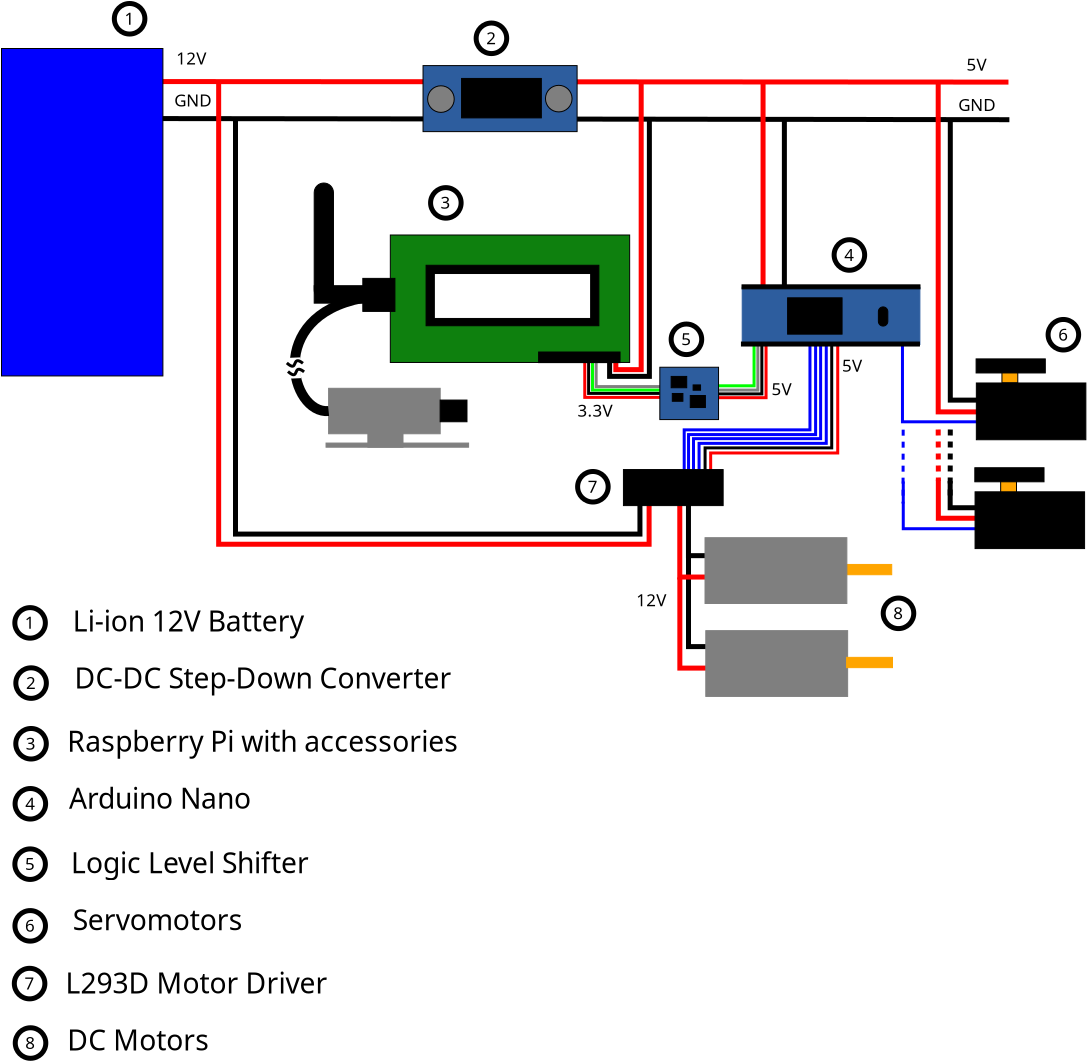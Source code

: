 <?xml version="1.0" encoding="UTF-8"?>
<dia:diagram xmlns:dia="http://www.lysator.liu.se/~alla/dia/">
  <dia:layer name="Background" visible="true" active="true">
    <dia:object type="Standard - Line" version="0" id="O0">
      <dia:attribute name="obj_pos">
        <dia:point val="11.528,6.251"/>
      </dia:attribute>
      <dia:attribute name="obj_bb">
        <dia:rectangle val="11.403,6.126;57.655,6.405"/>
      </dia:attribute>
      <dia:attribute name="conn_endpoints">
        <dia:point val="11.528,6.251"/>
        <dia:point val="57.529,6.28"/>
      </dia:attribute>
      <dia:attribute name="numcp">
        <dia:int val="1"/>
      </dia:attribute>
      <dia:attribute name="line_color">
        <dia:color val="#ff0000"/>
      </dia:attribute>
      <dia:attribute name="line_width">
        <dia:real val="0.25"/>
      </dia:attribute>
    </dia:object>
    <dia:object type="Standard - Line" version="0" id="O1">
      <dia:attribute name="obj_pos">
        <dia:point val="11.528,8.101"/>
      </dia:attribute>
      <dia:attribute name="obj_bb">
        <dia:rectangle val="11.403,7.976;57.701,8.285"/>
      </dia:attribute>
      <dia:attribute name="conn_endpoints">
        <dia:point val="11.528,8.101"/>
        <dia:point val="57.575,8.159"/>
      </dia:attribute>
      <dia:attribute name="numcp">
        <dia:int val="1"/>
      </dia:attribute>
      <dia:attribute name="line_width">
        <dia:real val="0.25"/>
      </dia:attribute>
    </dia:object>
    <dia:object type="Standard - Text" version="1" id="O2">
      <dia:attribute name="obj_pos">
        <dia:point val="55.434,5.709"/>
      </dia:attribute>
      <dia:attribute name="obj_bb">
        <dia:rectangle val="55.434,4.921;56.552,5.909"/>
      </dia:attribute>
      <dia:attribute name="text">
        <dia:composite type="text">
          <dia:attribute name="string">
            <dia:string>#5V#</dia:string>
          </dia:attribute>
          <dia:attribute name="font">
            <dia:font family="sans" style="0" name="Helvetica"/>
          </dia:attribute>
          <dia:attribute name="height">
            <dia:real val="1.058"/>
          </dia:attribute>
          <dia:attribute name="pos">
            <dia:point val="55.434,5.709"/>
          </dia:attribute>
          <dia:attribute name="color">
            <dia:color val="#000000"/>
          </dia:attribute>
          <dia:attribute name="alignment">
            <dia:enum val="0"/>
          </dia:attribute>
        </dia:composite>
      </dia:attribute>
      <dia:attribute name="valign">
        <dia:enum val="3"/>
      </dia:attribute>
    </dia:object>
    <dia:object type="Standard - Text" version="1" id="O3">
      <dia:attribute name="obj_pos">
        <dia:point val="55.022,7.726"/>
      </dia:attribute>
      <dia:attribute name="obj_bb">
        <dia:rectangle val="55.022,6.939;56.962,7.926"/>
      </dia:attribute>
      <dia:attribute name="text">
        <dia:composite type="text">
          <dia:attribute name="string">
            <dia:string>#GND#</dia:string>
          </dia:attribute>
          <dia:attribute name="font">
            <dia:font family="sans" style="0" name="Helvetica"/>
          </dia:attribute>
          <dia:attribute name="height">
            <dia:real val="1.058"/>
          </dia:attribute>
          <dia:attribute name="pos">
            <dia:point val="55.022,7.726"/>
          </dia:attribute>
          <dia:attribute name="color">
            <dia:color val="#000000"/>
          </dia:attribute>
          <dia:attribute name="alignment">
            <dia:enum val="0"/>
          </dia:attribute>
        </dia:composite>
      </dia:attribute>
      <dia:attribute name="valign">
        <dia:enum val="3"/>
      </dia:attribute>
    </dia:object>
    <dia:object type="Standard - ZigZagLine" version="1" id="O4">
      <dia:attribute name="obj_pos">
        <dia:point val="36.672,20.251"/>
      </dia:attribute>
      <dia:attribute name="obj_bb">
        <dia:rectangle val="36.597,20.176;40.401,21.753"/>
      </dia:attribute>
      <dia:attribute name="orth_points">
        <dia:point val="36.672,20.251"/>
        <dia:point val="36.73,20.251"/>
        <dia:point val="36.73,21.678"/>
        <dia:point val="40.326,21.678"/>
      </dia:attribute>
      <dia:attribute name="orth_orient">
        <dia:enum val="0"/>
        <dia:enum val="1"/>
        <dia:enum val="0"/>
      </dia:attribute>
      <dia:attribute name="autorouting">
        <dia:boolean val="false"/>
      </dia:attribute>
      <dia:attribute name="line_color">
        <dia:color val="#00ff00"/>
      </dia:attribute>
      <dia:attribute name="line_width">
        <dia:real val="0.15"/>
      </dia:attribute>
    </dia:object>
    <dia:object type="Standard - ZigZagLine" version="1" id="O5">
      <dia:attribute name="obj_pos">
        <dia:point val="36.266,19.844"/>
      </dia:attribute>
      <dia:attribute name="obj_bb">
        <dia:rectangle val="36.191,19.769;40.173,21.92"/>
      </dia:attribute>
      <dia:attribute name="orth_points">
        <dia:point val="36.266,19.844"/>
        <dia:point val="36.537,19.844"/>
        <dia:point val="36.537,21.845"/>
        <dia:point val="40.098,21.845"/>
      </dia:attribute>
      <dia:attribute name="orth_orient">
        <dia:enum val="0"/>
        <dia:enum val="1"/>
        <dia:enum val="0"/>
      </dia:attribute>
      <dia:attribute name="autorouting">
        <dia:boolean val="false"/>
      </dia:attribute>
      <dia:attribute name="line_width">
        <dia:real val="0.15"/>
      </dia:attribute>
      <dia:connections>
        <dia:connection handle="1" to="O44" connection="3"/>
      </dia:connections>
    </dia:object>
    <dia:object type="Standard - ZigZagLine" version="1" id="O6">
      <dia:attribute name="obj_pos">
        <dia:point val="36.266,19.844"/>
      </dia:attribute>
      <dia:attribute name="obj_bb">
        <dia:rectangle val="36.191,19.769;40.392,22.119"/>
      </dia:attribute>
      <dia:attribute name="orth_points">
        <dia:point val="36.266,19.844"/>
        <dia:point val="36.344,19.844"/>
        <dia:point val="36.344,22.044"/>
        <dia:point val="40.317,22.044"/>
      </dia:attribute>
      <dia:attribute name="orth_orient">
        <dia:enum val="0"/>
        <dia:enum val="1"/>
        <dia:enum val="0"/>
      </dia:attribute>
      <dia:attribute name="autorouting">
        <dia:boolean val="false"/>
      </dia:attribute>
      <dia:attribute name="line_color">
        <dia:color val="#ff0000"/>
      </dia:attribute>
      <dia:attribute name="line_width">
        <dia:real val="0.15"/>
      </dia:attribute>
    </dia:object>
    <dia:object type="Standard - ZigZagLine" version="1" id="O7">
      <dia:attribute name="obj_pos">
        <dia:point val="36.266,19.844"/>
      </dia:attribute>
      <dia:attribute name="obj_bb">
        <dia:rectangle val="36.191,19.769;40.392,21.579"/>
      </dia:attribute>
      <dia:attribute name="orth_points">
        <dia:point val="36.266,19.844"/>
        <dia:point val="36.913,19.844"/>
        <dia:point val="36.913,21.504"/>
        <dia:point val="40.317,21.504"/>
      </dia:attribute>
      <dia:attribute name="orth_orient">
        <dia:enum val="0"/>
        <dia:enum val="1"/>
        <dia:enum val="0"/>
      </dia:attribute>
      <dia:attribute name="autorouting">
        <dia:boolean val="false"/>
      </dia:attribute>
      <dia:attribute name="line_color">
        <dia:color val="#7f7f7f"/>
      </dia:attribute>
      <dia:attribute name="line_width">
        <dia:real val="0.15"/>
      </dia:attribute>
    </dia:object>
    <dia:object type="Standard - ZigZagLine" version="1" id="O8">
      <dia:attribute name="obj_pos">
        <dia:point val="42.65,21.465"/>
      </dia:attribute>
      <dia:attribute name="obj_bb">
        <dia:rectangle val="42.575,19.166;44.884,21.54"/>
      </dia:attribute>
      <dia:attribute name="orth_points">
        <dia:point val="42.65,21.465"/>
        <dia:point val="44.809,21.465"/>
        <dia:point val="44.809,19.241"/>
      </dia:attribute>
      <dia:attribute name="orth_orient">
        <dia:enum val="0"/>
        <dia:enum val="1"/>
      </dia:attribute>
      <dia:attribute name="autorouting">
        <dia:boolean val="false"/>
      </dia:attribute>
      <dia:attribute name="line_color">
        <dia:color val="#00ff00"/>
      </dia:attribute>
      <dia:attribute name="line_width">
        <dia:real val="0.15"/>
      </dia:attribute>
    </dia:object>
    <dia:object type="Standard - ZigZagLine" version="1" id="O9">
      <dia:attribute name="obj_pos">
        <dia:point val="42.686,21.68"/>
      </dia:attribute>
      <dia:attribute name="obj_bb">
        <dia:rectangle val="42.611,19.187;45.074,21.755"/>
      </dia:attribute>
      <dia:attribute name="orth_points">
        <dia:point val="42.686,21.68"/>
        <dia:point val="44.999,21.68"/>
        <dia:point val="44.999,19.262"/>
      </dia:attribute>
      <dia:attribute name="orth_orient">
        <dia:enum val="0"/>
        <dia:enum val="1"/>
      </dia:attribute>
      <dia:attribute name="autorouting">
        <dia:boolean val="false"/>
      </dia:attribute>
      <dia:attribute name="line_color">
        <dia:color val="#7f7f7f"/>
      </dia:attribute>
      <dia:attribute name="line_width">
        <dia:real val="0.15"/>
      </dia:attribute>
    </dia:object>
    <dia:object type="Standard - ZigZagLine" version="1" id="O10">
      <dia:attribute name="obj_pos">
        <dia:point val="42.696,21.87"/>
      </dia:attribute>
      <dia:attribute name="obj_bb">
        <dia:rectangle val="42.621,19.219;45.273,21.945"/>
      </dia:attribute>
      <dia:attribute name="orth_points">
        <dia:point val="42.696,21.87"/>
        <dia:point val="45.198,21.87"/>
        <dia:point val="45.198,19.294"/>
      </dia:attribute>
      <dia:attribute name="orth_orient">
        <dia:enum val="0"/>
        <dia:enum val="1"/>
      </dia:attribute>
      <dia:attribute name="autorouting">
        <dia:boolean val="false"/>
      </dia:attribute>
      <dia:attribute name="line_width">
        <dia:real val="0.15"/>
      </dia:attribute>
    </dia:object>
    <dia:object type="Standard - ZigZagLine" version="1" id="O11">
      <dia:attribute name="obj_pos">
        <dia:point val="42.707,22.059"/>
      </dia:attribute>
      <dia:attribute name="obj_bb">
        <dia:rectangle val="42.632,19.198;45.484,22.134"/>
      </dia:attribute>
      <dia:attribute name="orth_points">
        <dia:point val="42.707,22.059"/>
        <dia:point val="45.409,22.059"/>
        <dia:point val="45.409,19.273"/>
      </dia:attribute>
      <dia:attribute name="orth_orient">
        <dia:enum val="0"/>
        <dia:enum val="1"/>
      </dia:attribute>
      <dia:attribute name="autorouting">
        <dia:boolean val="false"/>
      </dia:attribute>
      <dia:attribute name="line_color">
        <dia:color val="#ff0000"/>
      </dia:attribute>
      <dia:attribute name="line_width">
        <dia:real val="0.15"/>
      </dia:attribute>
    </dia:object>
    <dia:object type="Standard - Text" version="1" id="O12">
      <dia:attribute name="obj_pos">
        <dia:point val="45.686,21.935"/>
      </dia:attribute>
      <dia:attribute name="obj_bb">
        <dia:rectangle val="45.686,21.147;46.804,22.135"/>
      </dia:attribute>
      <dia:attribute name="text">
        <dia:composite type="text">
          <dia:attribute name="string">
            <dia:string>#5V#</dia:string>
          </dia:attribute>
          <dia:attribute name="font">
            <dia:font family="sans" style="0" name="Helvetica"/>
          </dia:attribute>
          <dia:attribute name="height">
            <dia:real val="1.058"/>
          </dia:attribute>
          <dia:attribute name="pos">
            <dia:point val="45.686,21.935"/>
          </dia:attribute>
          <dia:attribute name="color">
            <dia:color val="#000000"/>
          </dia:attribute>
          <dia:attribute name="alignment">
            <dia:enum val="0"/>
          </dia:attribute>
        </dia:composite>
      </dia:attribute>
      <dia:attribute name="valign">
        <dia:enum val="3"/>
      </dia:attribute>
    </dia:object>
    <dia:object type="Standard - Text" version="1" id="O13">
      <dia:attribute name="obj_pos">
        <dia:point val="35.975,23.017"/>
      </dia:attribute>
      <dia:attribute name="obj_bb">
        <dia:rectangle val="35.975,22.23;37.9,23.218"/>
      </dia:attribute>
      <dia:attribute name="text">
        <dia:composite type="text">
          <dia:attribute name="string">
            <dia:string>#3.3V#</dia:string>
          </dia:attribute>
          <dia:attribute name="font">
            <dia:font family="sans" style="0" name="Helvetica"/>
          </dia:attribute>
          <dia:attribute name="height">
            <dia:real val="1.058"/>
          </dia:attribute>
          <dia:attribute name="pos">
            <dia:point val="35.975,23.017"/>
          </dia:attribute>
          <dia:attribute name="color">
            <dia:color val="#000000"/>
          </dia:attribute>
          <dia:attribute name="alignment">
            <dia:enum val="0"/>
          </dia:attribute>
        </dia:composite>
      </dia:attribute>
      <dia:attribute name="valign">
        <dia:enum val="3"/>
      </dia:attribute>
    </dia:object>
    <dia:object type="Standard - ZigZagLine" version="1" id="O14">
      <dia:attribute name="obj_pos">
        <dia:point val="37.898,20.306"/>
      </dia:attribute>
      <dia:attribute name="obj_bb">
        <dia:rectangle val="37.773,6.166;39.29,20.782"/>
      </dia:attribute>
      <dia:attribute name="orth_points">
        <dia:point val="37.898,20.306"/>
        <dia:point val="37.898,20.657"/>
        <dia:point val="39.165,20.657"/>
        <dia:point val="39.165,6.291"/>
      </dia:attribute>
      <dia:attribute name="orth_orient">
        <dia:enum val="1"/>
        <dia:enum val="0"/>
        <dia:enum val="1"/>
      </dia:attribute>
      <dia:attribute name="autorouting">
        <dia:boolean val="false"/>
      </dia:attribute>
      <dia:attribute name="line_color">
        <dia:color val="#ff0000"/>
      </dia:attribute>
      <dia:attribute name="line_width">
        <dia:real val="0.25"/>
      </dia:attribute>
    </dia:object>
    <dia:object type="Standard - ZigZagLine" version="1" id="O15">
      <dia:attribute name="obj_pos">
        <dia:point val="37.586,20.287"/>
      </dia:attribute>
      <dia:attribute name="obj_bb">
        <dia:rectangle val="37.461,8.037;39.7,21.118"/>
      </dia:attribute>
      <dia:attribute name="orth_points">
        <dia:point val="37.586,20.287"/>
        <dia:point val="37.586,20.993"/>
        <dia:point val="39.575,20.993"/>
        <dia:point val="39.575,8.162"/>
      </dia:attribute>
      <dia:attribute name="orth_orient">
        <dia:enum val="1"/>
        <dia:enum val="0"/>
        <dia:enum val="1"/>
      </dia:attribute>
      <dia:attribute name="autorouting">
        <dia:boolean val="false"/>
      </dia:attribute>
      <dia:attribute name="line_width">
        <dia:real val="0.25"/>
      </dia:attribute>
    </dia:object>
    <dia:object type="Standard - Line" version="0" id="O16">
      <dia:attribute name="obj_pos">
        <dia:point val="45.259,6.355"/>
      </dia:attribute>
      <dia:attribute name="obj_bb">
        <dia:rectangle val="45.134,6.23;45.384,16.819"/>
      </dia:attribute>
      <dia:attribute name="conn_endpoints">
        <dia:point val="45.259,6.355"/>
        <dia:point val="45.259,16.694"/>
      </dia:attribute>
      <dia:attribute name="numcp">
        <dia:int val="1"/>
      </dia:attribute>
      <dia:attribute name="line_color">
        <dia:color val="#ff0000"/>
      </dia:attribute>
      <dia:attribute name="line_width">
        <dia:real val="0.25"/>
      </dia:attribute>
    </dia:object>
    <dia:object type="Standard - Line" version="0" id="O17">
      <dia:attribute name="obj_pos">
        <dia:point val="46.325,8.163"/>
      </dia:attribute>
      <dia:attribute name="obj_bb">
        <dia:rectangle val="46.2,8.038;46.45,16.679"/>
      </dia:attribute>
      <dia:attribute name="conn_endpoints">
        <dia:point val="46.325,8.163"/>
        <dia:point val="46.325,16.554"/>
      </dia:attribute>
      <dia:attribute name="numcp">
        <dia:int val="1"/>
      </dia:attribute>
      <dia:attribute name="line_width">
        <dia:real val="0.25"/>
      </dia:attribute>
    </dia:object>
    <dia:object type="Standard - Box" version="0" id="O18">
      <dia:attribute name="obj_pos">
        <dia:point val="7.181,4.6"/>
      </dia:attribute>
      <dia:attribute name="obj_bb">
        <dia:rectangle val="7.156,4.575;15.276,20.997"/>
      </dia:attribute>
      <dia:attribute name="elem_corner">
        <dia:point val="7.181,4.6"/>
      </dia:attribute>
      <dia:attribute name="elem_width">
        <dia:real val="8.07"/>
      </dia:attribute>
      <dia:attribute name="elem_height">
        <dia:real val="16.372"/>
      </dia:attribute>
      <dia:attribute name="border_width">
        <dia:real val="0.05"/>
      </dia:attribute>
      <dia:attribute name="inner_color">
        <dia:color val="#0000ff"/>
      </dia:attribute>
      <dia:attribute name="show_background">
        <dia:boolean val="true"/>
      </dia:attribute>
    </dia:object>
    <dia:object type="Standard - Text" version="1" id="O19">
      <dia:attribute name="obj_pos">
        <dia:point val="15.917,5.394"/>
      </dia:attribute>
      <dia:attribute name="obj_bb">
        <dia:rectangle val="15.917,4.607;17.572,5.594"/>
      </dia:attribute>
      <dia:attribute name="text">
        <dia:composite type="text">
          <dia:attribute name="string">
            <dia:string>#12V#</dia:string>
          </dia:attribute>
          <dia:attribute name="font">
            <dia:font family="sans" style="0" name="Helvetica"/>
          </dia:attribute>
          <dia:attribute name="height">
            <dia:real val="1.058"/>
          </dia:attribute>
          <dia:attribute name="pos">
            <dia:point val="15.917,5.394"/>
          </dia:attribute>
          <dia:attribute name="color">
            <dia:color val="#000000"/>
          </dia:attribute>
          <dia:attribute name="alignment">
            <dia:enum val="0"/>
          </dia:attribute>
        </dia:composite>
      </dia:attribute>
      <dia:attribute name="valign">
        <dia:enum val="3"/>
      </dia:attribute>
    </dia:object>
    <dia:object type="Standard - Text" version="1" id="O20">
      <dia:attribute name="obj_pos">
        <dia:point val="15.816,7.502"/>
      </dia:attribute>
      <dia:attribute name="obj_bb">
        <dia:rectangle val="15.816,6.715;17.756,7.702"/>
      </dia:attribute>
      <dia:attribute name="text">
        <dia:composite type="text">
          <dia:attribute name="string">
            <dia:string>#GND#</dia:string>
          </dia:attribute>
          <dia:attribute name="font">
            <dia:font family="sans" style="0" name="Helvetica"/>
          </dia:attribute>
          <dia:attribute name="height">
            <dia:real val="1.058"/>
          </dia:attribute>
          <dia:attribute name="pos">
            <dia:point val="15.816,7.502"/>
          </dia:attribute>
          <dia:attribute name="color">
            <dia:color val="#000000"/>
          </dia:attribute>
          <dia:attribute name="alignment">
            <dia:enum val="0"/>
          </dia:attribute>
        </dia:composite>
      </dia:attribute>
      <dia:attribute name="valign">
        <dia:enum val="3"/>
      </dia:attribute>
    </dia:object>
    <dia:object type="Standard - ZigZagLine" version="1" id="O21">
      <dia:attribute name="obj_pos">
        <dia:point val="41.529,27.269"/>
      </dia:attribute>
      <dia:attribute name="obj_bb">
        <dia:rectangle val="41.404,27.144;42.817,30.083"/>
      </dia:attribute>
      <dia:attribute name="orth_points">
        <dia:point val="41.529,27.269"/>
        <dia:point val="41.529,29.958"/>
        <dia:point val="42.692,29.958"/>
        <dia:point val="42.692,29.886"/>
      </dia:attribute>
      <dia:attribute name="orth_orient">
        <dia:enum val="1"/>
        <dia:enum val="0"/>
        <dia:enum val="1"/>
      </dia:attribute>
      <dia:attribute name="autorouting">
        <dia:boolean val="false"/>
      </dia:attribute>
      <dia:attribute name="line_width">
        <dia:real val="0.25"/>
      </dia:attribute>
    </dia:object>
    <dia:object type="Standard - ZigZagLine" version="1" id="O22">
      <dia:attribute name="obj_pos">
        <dia:point val="41.531,29.977"/>
      </dia:attribute>
      <dia:attribute name="obj_bb">
        <dia:rectangle val="41.406,29.852;42.741,34.63"/>
      </dia:attribute>
      <dia:attribute name="orth_points">
        <dia:point val="41.531,29.977"/>
        <dia:point val="41.531,34.505"/>
        <dia:point val="42.616,34.505"/>
      </dia:attribute>
      <dia:attribute name="orth_orient">
        <dia:enum val="1"/>
        <dia:enum val="0"/>
      </dia:attribute>
      <dia:attribute name="autorouting">
        <dia:boolean val="false"/>
      </dia:attribute>
      <dia:attribute name="line_width">
        <dia:real val="0.25"/>
      </dia:attribute>
    </dia:object>
    <dia:object type="Standard - ZigZagLine" version="1" id="O23">
      <dia:attribute name="obj_pos">
        <dia:point val="41.095,27.07"/>
      </dia:attribute>
      <dia:attribute name="obj_bb">
        <dia:rectangle val="40.97,26.945;42.693,31.167"/>
      </dia:attribute>
      <dia:attribute name="orth_points">
        <dia:point val="41.095,27.07"/>
        <dia:point val="41.095,31.027"/>
        <dia:point val="42.568,31.027"/>
        <dia:point val="42.568,31.042"/>
      </dia:attribute>
      <dia:attribute name="orth_orient">
        <dia:enum val="1"/>
        <dia:enum val="0"/>
        <dia:enum val="1"/>
      </dia:attribute>
      <dia:attribute name="autorouting">
        <dia:boolean val="false"/>
      </dia:attribute>
      <dia:attribute name="line_color">
        <dia:color val="#ff0000"/>
      </dia:attribute>
      <dia:attribute name="line_width">
        <dia:real val="0.25"/>
      </dia:attribute>
    </dia:object>
    <dia:object type="Standard - ZigZagLine" version="1" id="O24">
      <dia:attribute name="obj_pos">
        <dia:point val="41.098,31.046"/>
      </dia:attribute>
      <dia:attribute name="obj_bb">
        <dia:rectangle val="40.973,30.921;42.79,35.705"/>
      </dia:attribute>
      <dia:attribute name="orth_points">
        <dia:point val="41.098,31.046"/>
        <dia:point val="41.098,35.58"/>
        <dia:point val="42.665,35.58"/>
      </dia:attribute>
      <dia:attribute name="orth_orient">
        <dia:enum val="1"/>
        <dia:enum val="0"/>
      </dia:attribute>
      <dia:attribute name="autorouting">
        <dia:boolean val="false"/>
      </dia:attribute>
      <dia:attribute name="line_color">
        <dia:color val="#ff0000"/>
      </dia:attribute>
      <dia:attribute name="line_width">
        <dia:real val="0.25"/>
      </dia:attribute>
    </dia:object>
    <dia:object type="Standard - Text" version="1" id="O25">
      <dia:attribute name="obj_pos">
        <dia:point val="38.924,32.484"/>
      </dia:attribute>
      <dia:attribute name="obj_bb">
        <dia:rectangle val="38.924,31.672;40.604,32.734"/>
      </dia:attribute>
      <dia:attribute name="text">
        <dia:composite type="text">
          <dia:attribute name="string">
            <dia:string>#12V#</dia:string>
          </dia:attribute>
          <dia:attribute name="font">
            <dia:font family="sans" style="0" name="Helvetica"/>
          </dia:attribute>
          <dia:attribute name="height">
            <dia:real val="1.058"/>
          </dia:attribute>
          <dia:attribute name="pos">
            <dia:point val="38.924,32.484"/>
          </dia:attribute>
          <dia:attribute name="color">
            <dia:color val="#000000"/>
          </dia:attribute>
          <dia:attribute name="alignment">
            <dia:enum val="0"/>
          </dia:attribute>
        </dia:composite>
      </dia:attribute>
      <dia:attribute name="valign">
        <dia:enum val="3"/>
      </dia:attribute>
    </dia:object>
    <dia:object type="Standard - ZigZagLine" version="1" id="O26">
      <dia:attribute name="obj_pos">
        <dia:point val="39.103,27.25"/>
      </dia:attribute>
      <dia:attribute name="obj_bb">
        <dia:rectangle val="18.756,7.914;39.228,29.004"/>
      </dia:attribute>
      <dia:attribute name="orth_points">
        <dia:point val="39.103,27.25"/>
        <dia:point val="39.103,28.879"/>
        <dia:point val="18.881,28.879"/>
        <dia:point val="18.881,8.039"/>
      </dia:attribute>
      <dia:attribute name="orth_orient">
        <dia:enum val="1"/>
        <dia:enum val="0"/>
        <dia:enum val="1"/>
      </dia:attribute>
      <dia:attribute name="autorouting">
        <dia:boolean val="false"/>
      </dia:attribute>
      <dia:attribute name="line_width">
        <dia:real val="0.25"/>
      </dia:attribute>
    </dia:object>
    <dia:object type="Standard - ZigZagLine" version="1" id="O27">
      <dia:attribute name="obj_pos">
        <dia:point val="39.561,26.81"/>
      </dia:attribute>
      <dia:attribute name="obj_bb">
        <dia:rectangle val="17.914,6.084;39.686,29.512"/>
      </dia:attribute>
      <dia:attribute name="orth_points">
        <dia:point val="39.561,26.81"/>
        <dia:point val="39.561,29.387"/>
        <dia:point val="18.039,29.387"/>
        <dia:point val="18.039,6.209"/>
      </dia:attribute>
      <dia:attribute name="orth_orient">
        <dia:enum val="1"/>
        <dia:enum val="0"/>
        <dia:enum val="1"/>
      </dia:attribute>
      <dia:attribute name="autorouting">
        <dia:boolean val="false"/>
      </dia:attribute>
      <dia:attribute name="line_color">
        <dia:color val="#ff0000"/>
      </dia:attribute>
      <dia:attribute name="line_width">
        <dia:real val="0.25"/>
      </dia:attribute>
    </dia:object>
    <dia:object type="Standard - Text" version="1" id="O28">
      <dia:attribute name="obj_pos">
        <dia:point val="49.203,20.76"/>
      </dia:attribute>
      <dia:attribute name="obj_bb">
        <dia:rectangle val="49.203,19.973;50.32,20.96"/>
      </dia:attribute>
      <dia:attribute name="text">
        <dia:composite type="text">
          <dia:attribute name="string">
            <dia:string>#5V#</dia:string>
          </dia:attribute>
          <dia:attribute name="font">
            <dia:font family="sans" style="0" name="Helvetica"/>
          </dia:attribute>
          <dia:attribute name="height">
            <dia:real val="1.058"/>
          </dia:attribute>
          <dia:attribute name="pos">
            <dia:point val="49.203,20.76"/>
          </dia:attribute>
          <dia:attribute name="color">
            <dia:color val="#000000"/>
          </dia:attribute>
          <dia:attribute name="alignment">
            <dia:enum val="0"/>
          </dia:attribute>
        </dia:composite>
      </dia:attribute>
      <dia:attribute name="valign">
        <dia:enum val="3"/>
      </dia:attribute>
    </dia:object>
    <dia:group>
      <dia:object type="Standard - Box" version="0" id="O29">
        <dia:attribute name="obj_pos">
          <dia:point val="26.622,13.925"/>
        </dia:attribute>
        <dia:attribute name="obj_bb">
          <dia:rectangle val="26.597,13.9;38.614,20.323"/>
        </dia:attribute>
        <dia:attribute name="elem_corner">
          <dia:point val="26.622,13.925"/>
        </dia:attribute>
        <dia:attribute name="elem_width">
          <dia:real val="11.967"/>
        </dia:attribute>
        <dia:attribute name="elem_height">
          <dia:real val="6.373"/>
        </dia:attribute>
        <dia:attribute name="border_width">
          <dia:real val="0.05"/>
        </dia:attribute>
        <dia:attribute name="inner_color">
          <dia:color val="#0e800e"/>
        </dia:attribute>
        <dia:attribute name="show_background">
          <dia:boolean val="true"/>
        </dia:attribute>
      </dia:object>
      <dia:object type="Standard - Box" version="0" id="O30">
        <dia:attribute name="obj_pos">
          <dia:point val="28.41,15.438"/>
        </dia:attribute>
        <dia:attribute name="obj_bb">
          <dia:rectangle val="28.385,15.413;37.075,18.486"/>
        </dia:attribute>
        <dia:attribute name="elem_corner">
          <dia:point val="28.41,15.438"/>
        </dia:attribute>
        <dia:attribute name="elem_width">
          <dia:real val="8.64"/>
        </dia:attribute>
        <dia:attribute name="elem_height">
          <dia:real val="3.024"/>
        </dia:attribute>
        <dia:attribute name="border_width">
          <dia:real val="0.05"/>
        </dia:attribute>
        <dia:attribute name="inner_color">
          <dia:color val="#000000"/>
        </dia:attribute>
        <dia:attribute name="show_background">
          <dia:boolean val="true"/>
        </dia:attribute>
      </dia:object>
      <dia:object type="Standard - Box" version="0" id="O31">
        <dia:attribute name="obj_pos">
          <dia:point val="28.823,15.851"/>
        </dia:attribute>
        <dia:attribute name="obj_bb">
          <dia:rectangle val="28.798,15.825;36.663,18.122"/>
        </dia:attribute>
        <dia:attribute name="elem_corner">
          <dia:point val="28.823,15.851"/>
        </dia:attribute>
        <dia:attribute name="elem_width">
          <dia:real val="7.815"/>
        </dia:attribute>
        <dia:attribute name="elem_height">
          <dia:real val="2.247"/>
        </dia:attribute>
        <dia:attribute name="border_width">
          <dia:real val="0.05"/>
        </dia:attribute>
        <dia:attribute name="show_background">
          <dia:boolean val="true"/>
        </dia:attribute>
      </dia:object>
      <dia:object type="Standard - Box" version="0" id="O32">
        <dia:attribute name="obj_pos">
          <dia:point val="25.247,16.094"/>
        </dia:attribute>
        <dia:attribute name="obj_bb">
          <dia:rectangle val="25.221,16.069;26.876,17.77"/>
        </dia:attribute>
        <dia:attribute name="elem_corner">
          <dia:point val="25.247,16.094"/>
        </dia:attribute>
        <dia:attribute name="elem_width">
          <dia:real val="1.605"/>
        </dia:attribute>
        <dia:attribute name="elem_height">
          <dia:real val="1.651"/>
        </dia:attribute>
        <dia:attribute name="border_width">
          <dia:real val="0.05"/>
        </dia:attribute>
        <dia:attribute name="inner_color">
          <dia:color val="#000000"/>
        </dia:attribute>
        <dia:attribute name="show_background">
          <dia:boolean val="true"/>
        </dia:attribute>
      </dia:object>
      <dia:object type="Standard - Box" version="0" id="O33">
        <dia:attribute name="obj_pos">
          <dia:point val="22.816,16.461"/>
        </dia:attribute>
        <dia:attribute name="obj_bb">
          <dia:rectangle val="22.791,16.436;25.363,17.357"/>
        </dia:attribute>
        <dia:attribute name="elem_corner">
          <dia:point val="22.816,16.461"/>
        </dia:attribute>
        <dia:attribute name="elem_width">
          <dia:real val="2.522"/>
        </dia:attribute>
        <dia:attribute name="elem_height">
          <dia:real val="0.871"/>
        </dia:attribute>
        <dia:attribute name="border_width">
          <dia:real val="0.05"/>
        </dia:attribute>
        <dia:attribute name="inner_color">
          <dia:color val="#000000"/>
        </dia:attribute>
        <dia:attribute name="show_background">
          <dia:boolean val="true"/>
        </dia:attribute>
      </dia:object>
      <dia:object type="Standard - Box" version="0" id="O34">
        <dia:attribute name="obj_pos">
          <dia:point val="22.816,11.326"/>
        </dia:attribute>
        <dia:attribute name="obj_bb">
          <dia:rectangle val="22.791,11.301;23.804,17.174"/>
        </dia:attribute>
        <dia:attribute name="elem_corner">
          <dia:point val="22.816,11.326"/>
        </dia:attribute>
        <dia:attribute name="elem_width">
          <dia:real val="0.963"/>
        </dia:attribute>
        <dia:attribute name="elem_height">
          <dia:real val="5.823"/>
        </dia:attribute>
        <dia:attribute name="border_width">
          <dia:real val="0.05"/>
        </dia:attribute>
        <dia:attribute name="inner_color">
          <dia:color val="#000000"/>
        </dia:attribute>
        <dia:attribute name="show_background">
          <dia:boolean val="true"/>
        </dia:attribute>
        <dia:attribute name="corner_radius">
          <dia:real val="1"/>
        </dia:attribute>
      </dia:object>
      <dia:object type="Standard - Box" version="0" id="O35">
        <dia:attribute name="obj_pos">
          <dia:point val="34.037,19.775"/>
        </dia:attribute>
        <dia:attribute name="obj_bb">
          <dia:rectangle val="34.012,19.75;38.133,20.331"/>
        </dia:attribute>
        <dia:attribute name="elem_corner">
          <dia:point val="34.037,19.775"/>
        </dia:attribute>
        <dia:attribute name="elem_width">
          <dia:real val="4.071"/>
        </dia:attribute>
        <dia:attribute name="elem_height">
          <dia:real val="0.531"/>
        </dia:attribute>
        <dia:attribute name="border_width">
          <dia:real val="0.05"/>
        </dia:attribute>
        <dia:attribute name="inner_color">
          <dia:color val="#000000"/>
        </dia:attribute>
        <dia:attribute name="show_background">
          <dia:boolean val="true"/>
        </dia:attribute>
      </dia:object>
      <dia:object type="Standard - Box" version="0" id="O36">
        <dia:attribute name="obj_pos">
          <dia:point val="23.537,21.59"/>
        </dia:attribute>
        <dia:attribute name="obj_bb">
          <dia:rectangle val="23.512,21.565;29.14,23.888"/>
        </dia:attribute>
        <dia:attribute name="elem_corner">
          <dia:point val="23.537,21.59"/>
        </dia:attribute>
        <dia:attribute name="elem_width">
          <dia:real val="5.578"/>
        </dia:attribute>
        <dia:attribute name="elem_height">
          <dia:real val="2.273"/>
        </dia:attribute>
        <dia:attribute name="border_width">
          <dia:real val="0.05"/>
        </dia:attribute>
        <dia:attribute name="border_color">
          <dia:color val="#7f7f7f"/>
        </dia:attribute>
        <dia:attribute name="inner_color">
          <dia:color val="#7f7f7f"/>
        </dia:attribute>
        <dia:attribute name="show_background">
          <dia:boolean val="true"/>
        </dia:attribute>
      </dia:object>
      <dia:object type="Standard - Box" version="0" id="O37">
        <dia:attribute name="obj_pos">
          <dia:point val="29.112,22.178"/>
        </dia:attribute>
        <dia:attribute name="obj_bb">
          <dia:rectangle val="29.087,22.153;30.48,23.288"/>
        </dia:attribute>
        <dia:attribute name="elem_corner">
          <dia:point val="29.112,22.178"/>
        </dia:attribute>
        <dia:attribute name="elem_width">
          <dia:real val="1.343"/>
        </dia:attribute>
        <dia:attribute name="elem_height">
          <dia:real val="1.085"/>
        </dia:attribute>
        <dia:attribute name="border_width">
          <dia:real val="0.05"/>
        </dia:attribute>
        <dia:attribute name="inner_color">
          <dia:color val="#000000"/>
        </dia:attribute>
        <dia:attribute name="show_background">
          <dia:boolean val="true"/>
        </dia:attribute>
      </dia:object>
      <dia:object type="Standard - Box" version="0" id="O38">
        <dia:attribute name="obj_pos">
          <dia:point val="25.5,23.501"/>
        </dia:attribute>
        <dia:attribute name="obj_bb">
          <dia:rectangle val="25.475,23.476;27.281,24.559"/>
        </dia:attribute>
        <dia:attribute name="elem_corner">
          <dia:point val="25.5,23.501"/>
        </dia:attribute>
        <dia:attribute name="elem_width">
          <dia:real val="1.756"/>
        </dia:attribute>
        <dia:attribute name="elem_height">
          <dia:real val="1.033"/>
        </dia:attribute>
        <dia:attribute name="border_width">
          <dia:real val="0.05"/>
        </dia:attribute>
        <dia:attribute name="border_color">
          <dia:color val="#7f7f7f"/>
        </dia:attribute>
        <dia:attribute name="inner_color">
          <dia:color val="#7f7f7f"/>
        </dia:attribute>
        <dia:attribute name="show_background">
          <dia:boolean val="true"/>
        </dia:attribute>
      </dia:object>
      <dia:object type="Standard - Box" version="0" id="O39">
        <dia:attribute name="obj_pos">
          <dia:point val="23.408,24.328"/>
        </dia:attribute>
        <dia:attribute name="obj_bb">
          <dia:rectangle val="23.383,24.303;30.561,24.559"/>
        </dia:attribute>
        <dia:attribute name="elem_corner">
          <dia:point val="23.408,24.328"/>
        </dia:attribute>
        <dia:attribute name="elem_width">
          <dia:real val="7.128"/>
        </dia:attribute>
        <dia:attribute name="elem_height">
          <dia:real val="0.207"/>
        </dia:attribute>
        <dia:attribute name="border_width">
          <dia:real val="0.05"/>
        </dia:attribute>
        <dia:attribute name="border_color">
          <dia:color val="#7f7f7f"/>
        </dia:attribute>
        <dia:attribute name="inner_color">
          <dia:color val="#7f7f7f"/>
        </dia:attribute>
        <dia:attribute name="show_background">
          <dia:boolean val="true"/>
        </dia:attribute>
      </dia:object>
      <dia:object type="Standard - BezierLine" version="0" id="O40">
        <dia:attribute name="obj_pos">
          <dia:point val="23.537,22.727"/>
        </dia:attribute>
        <dia:attribute name="obj_bb">
          <dia:rectangle val="21.593,16.784;25.514,22.999"/>
        </dia:attribute>
        <dia:attribute name="bez_points">
          <dia:point val="23.537,22.727"/>
          <dia:point val="21.659,22.907"/>
          <dia:point val="21.168,17.845"/>
          <dia:point val="26.049,16.919"/>
        </dia:attribute>
        <dia:attribute name="corner_types">
          <dia:enum val="0"/>
          <dia:enum val="0"/>
        </dia:attribute>
        <dia:attribute name="line_width">
          <dia:real val="0.5"/>
        </dia:attribute>
        <dia:connections>
          <dia:connection handle="0" to="O36" connection="3"/>
          <dia:connection handle="3" to="O32" connection="8"/>
        </dia:connections>
      </dia:object>
      <dia:object type="Standard - Line" version="0" id="O41">
        <dia:attribute name="obj_pos">
          <dia:point val="21.808,21.097"/>
        </dia:attribute>
        <dia:attribute name="obj_bb">
          <dia:rectangle val="21.398,19.693;22.173,21.462"/>
        </dia:attribute>
        <dia:attribute name="conn_endpoints">
          <dia:point val="21.808,21.097"/>
          <dia:point val="21.763,20.058"/>
        </dia:attribute>
        <dia:attribute name="numcp">
          <dia:int val="1"/>
        </dia:attribute>
        <dia:attribute name="line_color">
          <dia:color val="#ffffff"/>
        </dia:attribute>
        <dia:attribute name="line_width">
          <dia:real val="0.7"/>
        </dia:attribute>
      </dia:object>
      <dia:object type="Standard - BezierLine" version="0" id="O42">
        <dia:attribute name="obj_pos">
          <dia:point val="21.448,20.323"/>
        </dia:attribute>
        <dia:attribute name="obj_bb">
          <dia:rectangle val="21.342,20.134;22.357,20.562"/>
        </dia:attribute>
        <dia:attribute name="bez_points">
          <dia:point val="21.448,20.323"/>
          <dia:point val="22.051,20.858"/>
          <dia:point val="21.649,19.87"/>
          <dia:point val="22.252,20.339"/>
        </dia:attribute>
        <dia:attribute name="corner_types">
          <dia:enum val="0"/>
          <dia:enum val="0"/>
        </dia:attribute>
        <dia:attribute name="line_width">
          <dia:real val="0.15"/>
        </dia:attribute>
      </dia:object>
      <dia:object type="Standard - BezierLine" version="0" id="O43">
        <dia:attribute name="obj_pos">
          <dia:point val="21.506,20.75"/>
        </dia:attribute>
        <dia:attribute name="obj_bb">
          <dia:rectangle val="21.4,20.562;22.415,20.989"/>
        </dia:attribute>
        <dia:attribute name="bez_points">
          <dia:point val="21.506,20.75"/>
          <dia:point val="22.109,21.286"/>
          <dia:point val="21.707,20.298"/>
          <dia:point val="22.31,20.767"/>
        </dia:attribute>
        <dia:attribute name="corner_types">
          <dia:enum val="0"/>
          <dia:enum val="0"/>
        </dia:attribute>
        <dia:attribute name="line_width">
          <dia:real val="0.15"/>
        </dia:attribute>
      </dia:object>
    </dia:group>
    <dia:group>
      <dia:object type="Standard - Box" version="0" id="O44">
        <dia:attribute name="obj_pos">
          <dia:point val="40.098,20.537"/>
        </dia:attribute>
        <dia:attribute name="obj_bb">
          <dia:rectangle val="40.073,20.512;43.059,23.178"/>
        </dia:attribute>
        <dia:attribute name="elem_corner">
          <dia:point val="40.098,20.537"/>
        </dia:attribute>
        <dia:attribute name="elem_width">
          <dia:real val="2.935"/>
        </dia:attribute>
        <dia:attribute name="elem_height">
          <dia:real val="2.617"/>
        </dia:attribute>
        <dia:attribute name="border_width">
          <dia:real val="0.05"/>
        </dia:attribute>
        <dia:attribute name="inner_color">
          <dia:color val="#2d5d9e"/>
        </dia:attribute>
        <dia:attribute name="show_background">
          <dia:boolean val="true"/>
        </dia:attribute>
      </dia:object>
      <dia:object type="Standard - Box" version="0" id="O45">
        <dia:attribute name="obj_pos">
          <dia:point val="40.664,20.996"/>
        </dia:attribute>
        <dia:attribute name="obj_bb">
          <dia:rectangle val="40.639,20.971;41.467,21.587"/>
        </dia:attribute>
        <dia:attribute name="elem_corner">
          <dia:point val="40.664,20.996"/>
        </dia:attribute>
        <dia:attribute name="elem_width">
          <dia:real val="0.778"/>
        </dia:attribute>
        <dia:attribute name="elem_height">
          <dia:real val="0.566"/>
        </dia:attribute>
        <dia:attribute name="border_width">
          <dia:real val="0.05"/>
        </dia:attribute>
        <dia:attribute name="inner_color">
          <dia:color val="#000000"/>
        </dia:attribute>
        <dia:attribute name="show_background">
          <dia:boolean val="true"/>
        </dia:attribute>
      </dia:object>
      <dia:object type="Standard - Box" version="0" id="O46">
        <dia:attribute name="obj_pos">
          <dia:point val="40.721,21.849"/>
        </dia:attribute>
        <dia:attribute name="obj_bb">
          <dia:rectangle val="40.696,21.824;41.277,22.263"/>
        </dia:attribute>
        <dia:attribute name="elem_corner">
          <dia:point val="40.721,21.849"/>
        </dia:attribute>
        <dia:attribute name="elem_width">
          <dia:real val="0.53"/>
        </dia:attribute>
        <dia:attribute name="elem_height">
          <dia:real val="0.389"/>
        </dia:attribute>
        <dia:attribute name="border_width">
          <dia:real val="0.05"/>
        </dia:attribute>
        <dia:attribute name="inner_color">
          <dia:color val="#000000"/>
        </dia:attribute>
        <dia:attribute name="show_background">
          <dia:boolean val="true"/>
        </dia:attribute>
      </dia:object>
      <dia:object type="Standard - Box" version="0" id="O47">
        <dia:attribute name="obj_pos">
          <dia:point val="41.761,21.421"/>
        </dia:attribute>
        <dia:attribute name="obj_bb">
          <dia:rectangle val="41.736,21.396;42.157,21.711"/>
        </dia:attribute>
        <dia:attribute name="elem_corner">
          <dia:point val="41.761,21.421"/>
        </dia:attribute>
        <dia:attribute name="elem_width">
          <dia:real val="0.372"/>
        </dia:attribute>
        <dia:attribute name="elem_height">
          <dia:real val="0.265"/>
        </dia:attribute>
        <dia:attribute name="border_width">
          <dia:real val="0.05"/>
        </dia:attribute>
        <dia:attribute name="inner_color">
          <dia:color val="#000000"/>
        </dia:attribute>
        <dia:attribute name="show_background">
          <dia:boolean val="true"/>
        </dia:attribute>
      </dia:object>
      <dia:object type="Standard - Box" version="0" id="O48">
        <dia:attribute name="obj_pos">
          <dia:point val="41.619,21.951"/>
        </dia:attribute>
        <dia:attribute name="obj_bb">
          <dia:rectangle val="41.594,21.926;42.401,22.577"/>
        </dia:attribute>
        <dia:attribute name="elem_corner">
          <dia:point val="41.619,21.951"/>
        </dia:attribute>
        <dia:attribute name="elem_width">
          <dia:real val="0.757"/>
        </dia:attribute>
        <dia:attribute name="elem_height">
          <dia:real val="0.601"/>
        </dia:attribute>
        <dia:attribute name="border_width">
          <dia:real val="0.05"/>
        </dia:attribute>
        <dia:attribute name="inner_color">
          <dia:color val="#000000"/>
        </dia:attribute>
        <dia:attribute name="show_background">
          <dia:boolean val="true"/>
        </dia:attribute>
      </dia:object>
    </dia:group>
    <dia:group>
      <dia:object type="Standard - Box" version="0" id="O49">
        <dia:attribute name="obj_pos">
          <dia:point val="49.398,30.397"/>
        </dia:attribute>
        <dia:attribute name="obj_bb">
          <dia:rectangle val="49.373,30.372;51.717,30.936"/>
        </dia:attribute>
        <dia:attribute name="elem_corner">
          <dia:point val="49.398,30.397"/>
        </dia:attribute>
        <dia:attribute name="elem_width">
          <dia:real val="2.294"/>
        </dia:attribute>
        <dia:attribute name="elem_height">
          <dia:real val="0.514"/>
        </dia:attribute>
        <dia:attribute name="border_width">
          <dia:real val="0.05"/>
        </dia:attribute>
        <dia:attribute name="border_color">
          <dia:color val="#ffa500"/>
        </dia:attribute>
        <dia:attribute name="inner_color">
          <dia:color val="#ffa500"/>
        </dia:attribute>
        <dia:attribute name="show_background">
          <dia:boolean val="true"/>
        </dia:attribute>
      </dia:object>
      <dia:object type="Standard - Box" version="0" id="O50">
        <dia:attribute name="obj_pos">
          <dia:point val="42.396,33.707"/>
        </dia:attribute>
        <dia:attribute name="obj_bb">
          <dia:rectangle val="42.371,33.682;49.514,37.021"/>
        </dia:attribute>
        <dia:attribute name="elem_corner">
          <dia:point val="42.396,33.707"/>
        </dia:attribute>
        <dia:attribute name="elem_width">
          <dia:real val="7.092"/>
        </dia:attribute>
        <dia:attribute name="elem_height">
          <dia:real val="3.289"/>
        </dia:attribute>
        <dia:attribute name="border_width">
          <dia:real val="0.05"/>
        </dia:attribute>
        <dia:attribute name="border_color">
          <dia:color val="#7f7f7f"/>
        </dia:attribute>
        <dia:attribute name="inner_color">
          <dia:color val="#7f7f7f"/>
        </dia:attribute>
        <dia:attribute name="show_background">
          <dia:boolean val="true"/>
        </dia:attribute>
      </dia:object>
      <dia:object type="Standard - Box" version="0" id="O51">
        <dia:attribute name="obj_pos">
          <dia:point val="49.437,35.043"/>
        </dia:attribute>
        <dia:attribute name="obj_bb">
          <dia:rectangle val="49.412,35.018;51.757,35.582"/>
        </dia:attribute>
        <dia:attribute name="elem_corner">
          <dia:point val="49.437,35.043"/>
        </dia:attribute>
        <dia:attribute name="elem_width">
          <dia:real val="2.294"/>
        </dia:attribute>
        <dia:attribute name="elem_height">
          <dia:real val="0.514"/>
        </dia:attribute>
        <dia:attribute name="border_width">
          <dia:real val="0.05"/>
        </dia:attribute>
        <dia:attribute name="border_color">
          <dia:color val="#ffa500"/>
        </dia:attribute>
        <dia:attribute name="inner_color">
          <dia:color val="#ffa500"/>
        </dia:attribute>
        <dia:attribute name="show_background">
          <dia:boolean val="true"/>
        </dia:attribute>
      </dia:object>
      <dia:object type="Standard - Box" version="0" id="O52">
        <dia:attribute name="obj_pos">
          <dia:point val="42.357,29.06"/>
        </dia:attribute>
        <dia:attribute name="obj_bb">
          <dia:rectangle val="42.332,29.035;49.474,32.375"/>
        </dia:attribute>
        <dia:attribute name="elem_corner">
          <dia:point val="42.357,29.06"/>
        </dia:attribute>
        <dia:attribute name="elem_width">
          <dia:real val="7.092"/>
        </dia:attribute>
        <dia:attribute name="elem_height">
          <dia:real val="3.289"/>
        </dia:attribute>
        <dia:attribute name="border_width">
          <dia:real val="0.05"/>
        </dia:attribute>
        <dia:attribute name="border_color">
          <dia:color val="#7f7f7f"/>
        </dia:attribute>
        <dia:attribute name="inner_color">
          <dia:color val="#7f7f7f"/>
        </dia:attribute>
        <dia:attribute name="show_background">
          <dia:boolean val="true"/>
        </dia:attribute>
      </dia:object>
    </dia:group>
    <dia:group>
      <dia:object type="Standard - Box" version="0" id="O53">
        <dia:attribute name="obj_pos">
          <dia:point val="28.258,5.455"/>
        </dia:attribute>
        <dia:attribute name="obj_bb">
          <dia:rectangle val="28.233,5.43;35.986,8.781"/>
        </dia:attribute>
        <dia:attribute name="elem_corner">
          <dia:point val="28.258,5.455"/>
        </dia:attribute>
        <dia:attribute name="elem_width">
          <dia:real val="7.703"/>
        </dia:attribute>
        <dia:attribute name="elem_height">
          <dia:real val="3.301"/>
        </dia:attribute>
        <dia:attribute name="border_width">
          <dia:real val="0.05"/>
        </dia:attribute>
        <dia:attribute name="inner_color">
          <dia:color val="#2d5d9e"/>
        </dia:attribute>
        <dia:attribute name="show_background">
          <dia:boolean val="true"/>
        </dia:attribute>
      </dia:object>
      <dia:object type="Standard - Box" version="0" id="O54">
        <dia:attribute name="obj_pos">
          <dia:point val="30.184,6.097"/>
        </dia:attribute>
        <dia:attribute name="obj_bb">
          <dia:rectangle val="30.159,6.072;34.197,8.093"/>
        </dia:attribute>
        <dia:attribute name="elem_corner">
          <dia:point val="30.184,6.097"/>
        </dia:attribute>
        <dia:attribute name="elem_width">
          <dia:real val="3.989"/>
        </dia:attribute>
        <dia:attribute name="elem_height">
          <dia:real val="1.972"/>
        </dia:attribute>
        <dia:attribute name="border_width">
          <dia:real val="0.05"/>
        </dia:attribute>
        <dia:attribute name="inner_color">
          <dia:color val="#000000"/>
        </dia:attribute>
        <dia:attribute name="show_background">
          <dia:boolean val="true"/>
        </dia:attribute>
      </dia:object>
      <dia:object type="Standard - Ellipse" version="0" id="O55">
        <dia:attribute name="obj_pos">
          <dia:point val="28.487,6.464"/>
        </dia:attribute>
        <dia:attribute name="obj_bb">
          <dia:rectangle val="28.462,6.439;29.842,7.818"/>
        </dia:attribute>
        <dia:attribute name="elem_corner">
          <dia:point val="28.487,6.464"/>
        </dia:attribute>
        <dia:attribute name="elem_width">
          <dia:real val="1.33"/>
        </dia:attribute>
        <dia:attribute name="elem_height">
          <dia:real val="1.33"/>
        </dia:attribute>
        <dia:attribute name="border_width">
          <dia:real val="0.05"/>
        </dia:attribute>
        <dia:attribute name="inner_color">
          <dia:color val="#7f7f7f"/>
        </dia:attribute>
        <dia:attribute name="aspect">
          <dia:enum val="2"/>
        </dia:attribute>
      </dia:object>
      <dia:object type="Standard - Ellipse" version="0" id="O56">
        <dia:attribute name="obj_pos">
          <dia:point val="34.379,6.441"/>
        </dia:attribute>
        <dia:attribute name="obj_bb">
          <dia:rectangle val="34.354,6.416;35.733,7.795"/>
        </dia:attribute>
        <dia:attribute name="elem_corner">
          <dia:point val="34.379,6.441"/>
        </dia:attribute>
        <dia:attribute name="elem_width">
          <dia:real val="1.33"/>
        </dia:attribute>
        <dia:attribute name="elem_height">
          <dia:real val="1.33"/>
        </dia:attribute>
        <dia:attribute name="border_width">
          <dia:real val="0.05"/>
        </dia:attribute>
        <dia:attribute name="inner_color">
          <dia:color val="#7f7f7f"/>
        </dia:attribute>
        <dia:attribute name="aspect">
          <dia:enum val="2"/>
        </dia:attribute>
      </dia:object>
    </dia:group>
    <dia:object type="Standard - ZigZagLine" version="1" id="O57">
      <dia:attribute name="obj_pos">
        <dia:point val="54.621,8.199"/>
      </dia:attribute>
      <dia:attribute name="obj_bb">
        <dia:rectangle val="54.496,8.074;56.098,22.306"/>
      </dia:attribute>
      <dia:attribute name="orth_points">
        <dia:point val="54.621,8.199"/>
        <dia:point val="54.621,22.181"/>
        <dia:point val="55.973,22.181"/>
      </dia:attribute>
      <dia:attribute name="orth_orient">
        <dia:enum val="1"/>
        <dia:enum val="0"/>
      </dia:attribute>
      <dia:attribute name="autorouting">
        <dia:boolean val="false"/>
      </dia:attribute>
      <dia:attribute name="line_width">
        <dia:real val="0.25"/>
      </dia:attribute>
    </dia:object>
    <dia:object type="Standard - ZigZagLine" version="1" id="O58">
      <dia:attribute name="obj_pos">
        <dia:point val="54.016,6.33"/>
      </dia:attribute>
      <dia:attribute name="obj_bb">
        <dia:rectangle val="53.891,6.205;56.313,22.895"/>
      </dia:attribute>
      <dia:attribute name="orth_points">
        <dia:point val="54.016,6.33"/>
        <dia:point val="54.016,22.77"/>
        <dia:point val="56.188,22.77"/>
      </dia:attribute>
      <dia:attribute name="orth_orient">
        <dia:enum val="1"/>
        <dia:enum val="0"/>
      </dia:attribute>
      <dia:attribute name="autorouting">
        <dia:boolean val="false"/>
      </dia:attribute>
      <dia:attribute name="line_color">
        <dia:color val="#ff0000"/>
      </dia:attribute>
      <dia:attribute name="line_width">
        <dia:real val="0.25"/>
      </dia:attribute>
    </dia:object>
    <dia:object type="Standard - ZigZagLine" version="1" id="O59">
      <dia:attribute name="obj_pos">
        <dia:point val="54.614,26.224"/>
      </dia:attribute>
      <dia:attribute name="obj_bb">
        <dia:rectangle val="54.489,26.099;56.275,27.687"/>
      </dia:attribute>
      <dia:attribute name="orth_points">
        <dia:point val="54.614,26.224"/>
        <dia:point val="54.614,27.562"/>
        <dia:point val="56.15,27.562"/>
      </dia:attribute>
      <dia:attribute name="orth_orient">
        <dia:enum val="1"/>
        <dia:enum val="0"/>
      </dia:attribute>
      <dia:attribute name="autorouting">
        <dia:boolean val="false"/>
      </dia:attribute>
      <dia:attribute name="line_width">
        <dia:real val="0.25"/>
      </dia:attribute>
    </dia:object>
    <dia:object type="Standard - ZigZagLine" version="1" id="O60">
      <dia:attribute name="obj_pos">
        <dia:point val="54.023,26.151"/>
      </dia:attribute>
      <dia:attribute name="obj_bb">
        <dia:rectangle val="53.898,26.026;55.997,28.212"/>
      </dia:attribute>
      <dia:attribute name="orth_points">
        <dia:point val="54.023,26.151"/>
        <dia:point val="54.023,28.087"/>
        <dia:point val="55.872,28.087"/>
      </dia:attribute>
      <dia:attribute name="orth_orient">
        <dia:enum val="1"/>
        <dia:enum val="0"/>
      </dia:attribute>
      <dia:attribute name="autorouting">
        <dia:boolean val="false"/>
      </dia:attribute>
      <dia:attribute name="line_color">
        <dia:color val="#ff0000"/>
      </dia:attribute>
      <dia:attribute name="line_width">
        <dia:real val="0.25"/>
      </dia:attribute>
    </dia:object>
    <dia:object type="Standard - Line" version="0" id="O61">
      <dia:attribute name="obj_pos">
        <dia:point val="54.016,23.65"/>
      </dia:attribute>
      <dia:attribute name="obj_bb">
        <dia:rectangle val="53.891,23.524;54.151,26.348"/>
      </dia:attribute>
      <dia:attribute name="conn_endpoints">
        <dia:point val="54.016,23.65"/>
        <dia:point val="54.025,26.222"/>
      </dia:attribute>
      <dia:attribute name="numcp">
        <dia:int val="1"/>
      </dia:attribute>
      <dia:attribute name="line_color">
        <dia:color val="#ff0000"/>
      </dia:attribute>
      <dia:attribute name="line_width">
        <dia:real val="0.25"/>
      </dia:attribute>
      <dia:attribute name="line_style">
        <dia:enum val="1"/>
      </dia:attribute>
      <dia:attribute name="dashlength">
        <dia:real val="0.3"/>
      </dia:attribute>
    </dia:object>
    <dia:object type="Standard - Line" version="0" id="O62">
      <dia:attribute name="obj_pos">
        <dia:point val="54.621,23.65"/>
      </dia:attribute>
      <dia:attribute name="obj_bb">
        <dia:rectangle val="54.489,23.525;54.746,27.355"/>
      </dia:attribute>
      <dia:attribute name="conn_endpoints">
        <dia:point val="54.621,23.65"/>
        <dia:point val="54.614,27.23"/>
      </dia:attribute>
      <dia:attribute name="numcp">
        <dia:int val="1"/>
      </dia:attribute>
      <dia:attribute name="line_width">
        <dia:real val="0.25"/>
      </dia:attribute>
      <dia:attribute name="line_style">
        <dia:enum val="1"/>
      </dia:attribute>
      <dia:attribute name="dashlength">
        <dia:real val="0.3"/>
      </dia:attribute>
    </dia:object>
    <dia:object type="Standard - ZigZagLine" version="1" id="O63">
      <dia:attribute name="obj_pos">
        <dia:point val="52.202,19.471"/>
      </dia:attribute>
      <dia:attribute name="obj_bb">
        <dia:rectangle val="52.127,19.396;56.043,23.34"/>
      </dia:attribute>
      <dia:attribute name="orth_points">
        <dia:point val="52.202,19.471"/>
        <dia:point val="52.229,19.471"/>
        <dia:point val="52.229,23.265"/>
        <dia:point val="55.968,23.265"/>
      </dia:attribute>
      <dia:attribute name="orth_orient">
        <dia:enum val="0"/>
        <dia:enum val="1"/>
        <dia:enum val="0"/>
      </dia:attribute>
      <dia:attribute name="autorouting">
        <dia:boolean val="false"/>
      </dia:attribute>
      <dia:attribute name="line_color">
        <dia:color val="#0000ff"/>
      </dia:attribute>
      <dia:attribute name="line_width">
        <dia:real val="0.15"/>
      </dia:attribute>
    </dia:object>
    <dia:object type="Standard - Line" version="0" id="O64">
      <dia:attribute name="obj_pos">
        <dia:point val="52.265,23.659"/>
      </dia:attribute>
      <dia:attribute name="obj_bb">
        <dia:rectangle val="52.182,23.584;52.34,27.428"/>
      </dia:attribute>
      <dia:attribute name="conn_endpoints">
        <dia:point val="52.265,23.659"/>
        <dia:point val="52.257,27.353"/>
      </dia:attribute>
      <dia:attribute name="numcp">
        <dia:int val="1"/>
      </dia:attribute>
      <dia:attribute name="line_color">
        <dia:color val="#0000ff"/>
      </dia:attribute>
      <dia:attribute name="line_width">
        <dia:real val="0.15"/>
      </dia:attribute>
      <dia:attribute name="line_style">
        <dia:enum val="1"/>
      </dia:attribute>
      <dia:attribute name="dashlength">
        <dia:real val="0.3"/>
      </dia:attribute>
    </dia:object>
    <dia:object type="Standard - ZigZagLine" version="1" id="O65">
      <dia:attribute name="obj_pos">
        <dia:point val="52.269,26.246"/>
      </dia:attribute>
      <dia:attribute name="obj_bb">
        <dia:rectangle val="52.194,26.171;56.153,28.686"/>
      </dia:attribute>
      <dia:attribute name="orth_points">
        <dia:point val="52.269,26.246"/>
        <dia:point val="52.269,28.611"/>
        <dia:point val="56.078,28.611"/>
      </dia:attribute>
      <dia:attribute name="orth_orient">
        <dia:enum val="1"/>
        <dia:enum val="0"/>
      </dia:attribute>
      <dia:attribute name="autorouting">
        <dia:boolean val="false"/>
      </dia:attribute>
      <dia:attribute name="line_color">
        <dia:color val="#0000ff"/>
      </dia:attribute>
      <dia:attribute name="line_width">
        <dia:real val="0.15"/>
      </dia:attribute>
    </dia:object>
    <dia:object type="Standard - ZigZagLine" version="1" id="O66">
      <dia:attribute name="obj_pos">
        <dia:point val="42.639,25.722"/>
      </dia:attribute>
      <dia:attribute name="obj_bb">
        <dia:rectangle val="42.564,19.078;49.067,25.797"/>
      </dia:attribute>
      <dia:attribute name="orth_points">
        <dia:point val="42.639,25.722"/>
        <dia:point val="42.639,24.824"/>
        <dia:point val="48.992,24.824"/>
        <dia:point val="48.992,19.153"/>
      </dia:attribute>
      <dia:attribute name="orth_orient">
        <dia:enum val="1"/>
        <dia:enum val="0"/>
        <dia:enum val="1"/>
      </dia:attribute>
      <dia:attribute name="autorouting">
        <dia:boolean val="false"/>
      </dia:attribute>
      <dia:attribute name="line_color">
        <dia:color val="#ff0000"/>
      </dia:attribute>
      <dia:attribute name="line_width">
        <dia:real val="0.15"/>
      </dia:attribute>
    </dia:object>
    <dia:object type="Standard - ZigZagLine" version="1" id="O67">
      <dia:attribute name="obj_pos">
        <dia:point val="42.36,25.753"/>
      </dia:attribute>
      <dia:attribute name="obj_bb">
        <dia:rectangle val="42.285,18.824;48.767,25.828"/>
      </dia:attribute>
      <dia:attribute name="orth_points">
        <dia:point val="42.36,25.753"/>
        <dia:point val="42.36,24.57"/>
        <dia:point val="48.692,24.57"/>
        <dia:point val="48.692,18.899"/>
      </dia:attribute>
      <dia:attribute name="orth_orient">
        <dia:enum val="1"/>
        <dia:enum val="0"/>
        <dia:enum val="1"/>
      </dia:attribute>
      <dia:attribute name="autorouting">
        <dia:boolean val="false"/>
      </dia:attribute>
      <dia:attribute name="line_width">
        <dia:real val="0.15"/>
      </dia:attribute>
    </dia:object>
    <dia:object type="Standard - ZigZagLine" version="1" id="O68">
      <dia:attribute name="obj_pos">
        <dia:point val="42.059,25.886"/>
      </dia:attribute>
      <dia:attribute name="obj_bb">
        <dia:rectangle val="41.984,18.598;48.494,25.961"/>
      </dia:attribute>
      <dia:attribute name="orth_points">
        <dia:point val="42.059,25.886"/>
        <dia:point val="42.059,24.343"/>
        <dia:point val="48.419,24.343"/>
        <dia:point val="48.419,18.672"/>
      </dia:attribute>
      <dia:attribute name="orth_orient">
        <dia:enum val="1"/>
        <dia:enum val="0"/>
        <dia:enum val="1"/>
      </dia:attribute>
      <dia:attribute name="autorouting">
        <dia:boolean val="false"/>
      </dia:attribute>
      <dia:attribute name="line_color">
        <dia:color val="#0000ff"/>
      </dia:attribute>
      <dia:attribute name="line_width">
        <dia:real val="0.15"/>
      </dia:attribute>
    </dia:object>
    <dia:object type="Standard - ZigZagLine" version="1" id="O69">
      <dia:attribute name="obj_pos">
        <dia:point val="41.781,25.824"/>
      </dia:attribute>
      <dia:attribute name="obj_bb">
        <dia:rectangle val="41.706,18.362;48.212,25.899"/>
      </dia:attribute>
      <dia:attribute name="orth_points">
        <dia:point val="41.781,25.824"/>
        <dia:point val="41.781,24.108"/>
        <dia:point val="48.137,24.108"/>
        <dia:point val="48.137,18.437"/>
      </dia:attribute>
      <dia:attribute name="orth_orient">
        <dia:enum val="1"/>
        <dia:enum val="0"/>
        <dia:enum val="1"/>
      </dia:attribute>
      <dia:attribute name="autorouting">
        <dia:boolean val="false"/>
      </dia:attribute>
      <dia:attribute name="line_color">
        <dia:color val="#0000ff"/>
      </dia:attribute>
      <dia:attribute name="line_width">
        <dia:real val="0.15"/>
      </dia:attribute>
    </dia:object>
    <dia:object type="Standard - ZigZagLine" version="1" id="O70">
      <dia:attribute name="obj_pos">
        <dia:point val="41.533,26.103"/>
      </dia:attribute>
      <dia:attribute name="obj_bb">
        <dia:rectangle val="41.458,18.157;47.961,26.178"/>
      </dia:attribute>
      <dia:attribute name="orth_points">
        <dia:point val="41.533,26.103"/>
        <dia:point val="41.533,23.904"/>
        <dia:point val="47.886,23.904"/>
        <dia:point val="47.886,18.232"/>
      </dia:attribute>
      <dia:attribute name="orth_orient">
        <dia:enum val="1"/>
        <dia:enum val="0"/>
        <dia:enum val="1"/>
      </dia:attribute>
      <dia:attribute name="autorouting">
        <dia:boolean val="false"/>
      </dia:attribute>
      <dia:attribute name="line_color">
        <dia:color val="#0000ff"/>
      </dia:attribute>
      <dia:attribute name="line_width">
        <dia:real val="0.15"/>
      </dia:attribute>
    </dia:object>
    <dia:object type="Standard - ZigZagLine" version="1" id="O71">
      <dia:attribute name="obj_pos">
        <dia:point val="41.316,26.165"/>
      </dia:attribute>
      <dia:attribute name="obj_bb">
        <dia:rectangle val="41.241,17.922;47.679,26.24"/>
      </dia:attribute>
      <dia:attribute name="orth_points">
        <dia:point val="41.316,26.165"/>
        <dia:point val="41.316,23.668"/>
        <dia:point val="47.604,23.668"/>
        <dia:point val="47.604,17.997"/>
      </dia:attribute>
      <dia:attribute name="orth_orient">
        <dia:enum val="1"/>
        <dia:enum val="0"/>
        <dia:enum val="1"/>
      </dia:attribute>
      <dia:attribute name="autorouting">
        <dia:boolean val="false"/>
      </dia:attribute>
      <dia:attribute name="line_color">
        <dia:color val="#0000ff"/>
      </dia:attribute>
      <dia:attribute name="line_width">
        <dia:real val="0.15"/>
      </dia:attribute>
    </dia:object>
    <dia:object type="Standard - Box" version="0" id="O72">
      <dia:attribute name="obj_pos">
        <dia:point val="38.278,25.653"/>
      </dia:attribute>
      <dia:attribute name="obj_bb">
        <dia:rectangle val="38.253,25.628;43.288,27.48"/>
      </dia:attribute>
      <dia:attribute name="elem_corner">
        <dia:point val="38.278,25.653"/>
      </dia:attribute>
      <dia:attribute name="elem_width">
        <dia:real val="4.985"/>
      </dia:attribute>
      <dia:attribute name="elem_height">
        <dia:real val="1.802"/>
      </dia:attribute>
      <dia:attribute name="border_width">
        <dia:real val="0.05"/>
      </dia:attribute>
      <dia:attribute name="inner_color">
        <dia:color val="#000000"/>
      </dia:attribute>
      <dia:attribute name="show_background">
        <dia:boolean val="true"/>
      </dia:attribute>
    </dia:object>
    <dia:group>
      <dia:object type="Standard - Box" version="0" id="O73">
        <dia:attribute name="obj_pos">
          <dia:point val="44.217,16.548"/>
        </dia:attribute>
        <dia:attribute name="obj_bb">
          <dia:rectangle val="44.192,16.523;53.125,19.426"/>
        </dia:attribute>
        <dia:attribute name="elem_corner">
          <dia:point val="44.217,16.548"/>
        </dia:attribute>
        <dia:attribute name="elem_width">
          <dia:real val="8.883"/>
        </dia:attribute>
        <dia:attribute name="elem_height">
          <dia:real val="2.853"/>
        </dia:attribute>
        <dia:attribute name="border_width">
          <dia:real val="0.05"/>
        </dia:attribute>
        <dia:attribute name="border_color">
          <dia:color val="#2d5d9e"/>
        </dia:attribute>
        <dia:attribute name="inner_color">
          <dia:color val="#2d5d9e"/>
        </dia:attribute>
        <dia:attribute name="show_background">
          <dia:boolean val="true"/>
        </dia:attribute>
      </dia:object>
      <dia:object type="Standard - Box" version="0" id="O74">
        <dia:attribute name="obj_pos">
          <dia:point val="46.486,17.066"/>
        </dia:attribute>
        <dia:attribute name="obj_bb">
          <dia:rectangle val="46.461,17.041;49.235,18.907"/>
        </dia:attribute>
        <dia:attribute name="elem_corner">
          <dia:point val="46.486,17.066"/>
        </dia:attribute>
        <dia:attribute name="elem_width">
          <dia:real val="2.723"/>
        </dia:attribute>
        <dia:attribute name="elem_height">
          <dia:real val="1.816"/>
        </dia:attribute>
        <dia:attribute name="border_width">
          <dia:real val="0.05"/>
        </dia:attribute>
        <dia:attribute name="inner_color">
          <dia:color val="#000000"/>
        </dia:attribute>
        <dia:attribute name="show_background">
          <dia:boolean val="true"/>
        </dia:attribute>
      </dia:object>
      <dia:object type="Standard - Box" version="0" id="O75">
        <dia:attribute name="obj_pos">
          <dia:point val="51.025,17.52"/>
        </dia:attribute>
        <dia:attribute name="obj_bb">
          <dia:rectangle val="51.0,17.495;51.523,18.504"/>
        </dia:attribute>
        <dia:attribute name="elem_corner">
          <dia:point val="51.025,17.52"/>
        </dia:attribute>
        <dia:attribute name="elem_width">
          <dia:real val="0.472"/>
        </dia:attribute>
        <dia:attribute name="elem_height">
          <dia:real val="0.959"/>
        </dia:attribute>
        <dia:attribute name="border_width">
          <dia:real val="0.05"/>
        </dia:attribute>
        <dia:attribute name="inner_color">
          <dia:color val="#000000"/>
        </dia:attribute>
        <dia:attribute name="show_background">
          <dia:boolean val="true"/>
        </dia:attribute>
        <dia:attribute name="corner_radius">
          <dia:real val="1"/>
        </dia:attribute>
      </dia:object>
      <dia:object type="Standard - Box" version="0" id="O76">
        <dia:attribute name="obj_pos">
          <dia:point val="44.206,16.418"/>
        </dia:attribute>
        <dia:attribute name="obj_bb">
          <dia:rectangle val="44.181,16.393;53.13,16.642"/>
        </dia:attribute>
        <dia:attribute name="elem_corner">
          <dia:point val="44.206,16.418"/>
        </dia:attribute>
        <dia:attribute name="elem_width">
          <dia:real val="8.9"/>
        </dia:attribute>
        <dia:attribute name="elem_height">
          <dia:real val="0.199"/>
        </dia:attribute>
        <dia:attribute name="border_width">
          <dia:real val="0.05"/>
        </dia:attribute>
        <dia:attribute name="inner_color">
          <dia:color val="#000000"/>
        </dia:attribute>
        <dia:attribute name="show_background">
          <dia:boolean val="true"/>
        </dia:attribute>
      </dia:object>
      <dia:object type="Standard - Box" version="0" id="O77">
        <dia:attribute name="obj_pos">
          <dia:point val="44.178,19.277"/>
        </dia:attribute>
        <dia:attribute name="obj_bb">
          <dia:rectangle val="44.153,19.252;53.103,19.502"/>
        </dia:attribute>
        <dia:attribute name="elem_corner">
          <dia:point val="44.178,19.277"/>
        </dia:attribute>
        <dia:attribute name="elem_width">
          <dia:real val="8.9"/>
        </dia:attribute>
        <dia:attribute name="elem_height">
          <dia:real val="0.199"/>
        </dia:attribute>
        <dia:attribute name="border_width">
          <dia:real val="0.05"/>
        </dia:attribute>
        <dia:attribute name="inner_color">
          <dia:color val="#000000"/>
        </dia:attribute>
        <dia:attribute name="show_background">
          <dia:boolean val="true"/>
        </dia:attribute>
      </dia:object>
    </dia:group>
    <dia:object type="Standard - Ellipse" version="0" id="O78">
      <dia:attribute name="obj_pos">
        <dia:point val="12.823,2.35"/>
      </dia:attribute>
      <dia:attribute name="obj_bb">
        <dia:rectangle val="12.698,2.225;14.475,4.002"/>
      </dia:attribute>
      <dia:attribute name="elem_corner">
        <dia:point val="12.823,2.35"/>
      </dia:attribute>
      <dia:attribute name="elem_width">
        <dia:real val="1.527"/>
      </dia:attribute>
      <dia:attribute name="elem_height">
        <dia:real val="1.527"/>
      </dia:attribute>
      <dia:attribute name="border_width">
        <dia:real val="0.25"/>
      </dia:attribute>
      <dia:attribute name="aspect">
        <dia:enum val="2"/>
      </dia:attribute>
    </dia:object>
    <dia:object type="Standard - Text" version="1" id="O79">
      <dia:attribute name="obj_pos">
        <dia:point val="25.515,2.205"/>
      </dia:attribute>
      <dia:attribute name="obj_bb">
        <dia:rectangle val="25.515,1.61;25.515,2.358"/>
      </dia:attribute>
      <dia:attribute name="text">
        <dia:composite type="text">
          <dia:attribute name="string">
            <dia:string>##</dia:string>
          </dia:attribute>
          <dia:attribute name="font">
            <dia:font family="sans" style="0" name="Helvetica"/>
          </dia:attribute>
          <dia:attribute name="height">
            <dia:real val="0.8"/>
          </dia:attribute>
          <dia:attribute name="pos">
            <dia:point val="25.515,2.205"/>
          </dia:attribute>
          <dia:attribute name="color">
            <dia:color val="#000000"/>
          </dia:attribute>
          <dia:attribute name="alignment">
            <dia:enum val="0"/>
          </dia:attribute>
        </dia:composite>
      </dia:attribute>
      <dia:attribute name="valign">
        <dia:enum val="3"/>
      </dia:attribute>
    </dia:object>
    <dia:object type="Standard - Text" version="1" id="O80">
      <dia:attribute name="obj_pos">
        <dia:point val="13.325,3.408"/>
      </dia:attribute>
      <dia:attribute name="obj_bb">
        <dia:rectangle val="13.325,2.62;13.863,3.608"/>
      </dia:attribute>
      <dia:attribute name="text">
        <dia:composite type="text">
          <dia:attribute name="string">
            <dia:string>#1#</dia:string>
          </dia:attribute>
          <dia:attribute name="font">
            <dia:font family="sans" style="0" name="Helvetica"/>
          </dia:attribute>
          <dia:attribute name="height">
            <dia:real val="1.058"/>
          </dia:attribute>
          <dia:attribute name="pos">
            <dia:point val="13.325,3.408"/>
          </dia:attribute>
          <dia:attribute name="color">
            <dia:color val="#000000"/>
          </dia:attribute>
          <dia:attribute name="alignment">
            <dia:enum val="0"/>
          </dia:attribute>
        </dia:composite>
      </dia:attribute>
      <dia:attribute name="valign">
        <dia:enum val="3"/>
      </dia:attribute>
    </dia:object>
    <dia:object type="Standard - Ellipse" version="0" id="O81">
      <dia:attribute name="obj_pos">
        <dia:point val="30.914,3.327"/>
      </dia:attribute>
      <dia:attribute name="obj_bb">
        <dia:rectangle val="30.789,3.202;32.566,4.98"/>
      </dia:attribute>
      <dia:attribute name="elem_corner">
        <dia:point val="30.914,3.327"/>
      </dia:attribute>
      <dia:attribute name="elem_width">
        <dia:real val="1.527"/>
      </dia:attribute>
      <dia:attribute name="elem_height">
        <dia:real val="1.527"/>
      </dia:attribute>
      <dia:attribute name="border_width">
        <dia:real val="0.25"/>
      </dia:attribute>
      <dia:attribute name="aspect">
        <dia:enum val="2"/>
      </dia:attribute>
    </dia:object>
    <dia:object type="Standard - Text" version="1" id="O82">
      <dia:attribute name="obj_pos">
        <dia:point val="31.416,4.385"/>
      </dia:attribute>
      <dia:attribute name="obj_bb">
        <dia:rectangle val="31.416,3.598;31.954,4.585"/>
      </dia:attribute>
      <dia:attribute name="text">
        <dia:composite type="text">
          <dia:attribute name="string">
            <dia:string>#2#</dia:string>
          </dia:attribute>
          <dia:attribute name="font">
            <dia:font family="sans" style="0" name="Helvetica"/>
          </dia:attribute>
          <dia:attribute name="height">
            <dia:real val="1.058"/>
          </dia:attribute>
          <dia:attribute name="pos">
            <dia:point val="31.416,4.385"/>
          </dia:attribute>
          <dia:attribute name="color">
            <dia:color val="#000000"/>
          </dia:attribute>
          <dia:attribute name="alignment">
            <dia:enum val="0"/>
          </dia:attribute>
        </dia:composite>
      </dia:attribute>
      <dia:attribute name="valign">
        <dia:enum val="3"/>
      </dia:attribute>
    </dia:object>
    <dia:object type="Standard - Text" version="1" id="O83">
      <dia:attribute name="obj_pos">
        <dia:point val="31.677,4.091"/>
      </dia:attribute>
      <dia:attribute name="obj_bb">
        <dia:rectangle val="31.677,3.496;31.677,4.243"/>
      </dia:attribute>
      <dia:attribute name="text">
        <dia:composite type="text">
          <dia:attribute name="string">
            <dia:string>##</dia:string>
          </dia:attribute>
          <dia:attribute name="font">
            <dia:font family="sans" style="0" name="Helvetica"/>
          </dia:attribute>
          <dia:attribute name="height">
            <dia:real val="0.8"/>
          </dia:attribute>
          <dia:attribute name="pos">
            <dia:point val="31.677,4.091"/>
          </dia:attribute>
          <dia:attribute name="color">
            <dia:color val="#000000"/>
          </dia:attribute>
          <dia:attribute name="alignment">
            <dia:enum val="0"/>
          </dia:attribute>
        </dia:composite>
      </dia:attribute>
      <dia:attribute name="valign">
        <dia:enum val="3"/>
      </dia:attribute>
      <dia:connections>
        <dia:connection handle="0" to="O81" connection="8"/>
      </dia:connections>
    </dia:object>
    <dia:object type="Standard - Text" version="1" id="O84">
      <dia:attribute name="obj_pos">
        <dia:point val="31.794,4.335"/>
      </dia:attribute>
      <dia:attribute name="obj_bb">
        <dia:rectangle val="31.794,3.74;31.794,4.488"/>
      </dia:attribute>
      <dia:attribute name="text">
        <dia:composite type="text">
          <dia:attribute name="string">
            <dia:string>##</dia:string>
          </dia:attribute>
          <dia:attribute name="font">
            <dia:font family="sans" style="0" name="Helvetica"/>
          </dia:attribute>
          <dia:attribute name="height">
            <dia:real val="0.8"/>
          </dia:attribute>
          <dia:attribute name="pos">
            <dia:point val="31.794,4.335"/>
          </dia:attribute>
          <dia:attribute name="color">
            <dia:color val="#000000"/>
          </dia:attribute>
          <dia:attribute name="alignment">
            <dia:enum val="0"/>
          </dia:attribute>
        </dia:composite>
      </dia:attribute>
      <dia:attribute name="valign">
        <dia:enum val="3"/>
      </dia:attribute>
    </dia:object>
    <dia:object type="Standard - Ellipse" version="0" id="O85">
      <dia:attribute name="obj_pos">
        <dia:point val="28.635,11.556"/>
      </dia:attribute>
      <dia:attribute name="obj_bb">
        <dia:rectangle val="28.51,11.431;30.287,13.208"/>
      </dia:attribute>
      <dia:attribute name="elem_corner">
        <dia:point val="28.635,11.556"/>
      </dia:attribute>
      <dia:attribute name="elem_width">
        <dia:real val="1.527"/>
      </dia:attribute>
      <dia:attribute name="elem_height">
        <dia:real val="1.527"/>
      </dia:attribute>
      <dia:attribute name="border_width">
        <dia:real val="0.25"/>
      </dia:attribute>
      <dia:attribute name="aspect">
        <dia:enum val="2"/>
      </dia:attribute>
    </dia:object>
    <dia:object type="Standard - Text" version="1" id="O86">
      <dia:attribute name="obj_pos">
        <dia:point val="29.137,12.614"/>
      </dia:attribute>
      <dia:attribute name="obj_bb">
        <dia:rectangle val="29.137,11.826;29.675,12.814"/>
      </dia:attribute>
      <dia:attribute name="text">
        <dia:composite type="text">
          <dia:attribute name="string">
            <dia:string>#3#</dia:string>
          </dia:attribute>
          <dia:attribute name="font">
            <dia:font family="sans" style="0" name="Helvetica"/>
          </dia:attribute>
          <dia:attribute name="height">
            <dia:real val="1.058"/>
          </dia:attribute>
          <dia:attribute name="pos">
            <dia:point val="29.137,12.614"/>
          </dia:attribute>
          <dia:attribute name="color">
            <dia:color val="#000000"/>
          </dia:attribute>
          <dia:attribute name="alignment">
            <dia:enum val="0"/>
          </dia:attribute>
        </dia:composite>
      </dia:attribute>
      <dia:attribute name="valign">
        <dia:enum val="3"/>
      </dia:attribute>
    </dia:object>
    <dia:object type="Standard - Text" version="1" id="O87">
      <dia:attribute name="obj_pos">
        <dia:point val="29.438,12.018"/>
      </dia:attribute>
      <dia:attribute name="obj_bb">
        <dia:rectangle val="29.438,11.423;29.438,12.171"/>
      </dia:attribute>
      <dia:attribute name="text">
        <dia:composite type="text">
          <dia:attribute name="string">
            <dia:string>##</dia:string>
          </dia:attribute>
          <dia:attribute name="font">
            <dia:font family="sans" style="0" name="Helvetica"/>
          </dia:attribute>
          <dia:attribute name="height">
            <dia:real val="0.8"/>
          </dia:attribute>
          <dia:attribute name="pos">
            <dia:point val="29.438,12.018"/>
          </dia:attribute>
          <dia:attribute name="color">
            <dia:color val="#000000"/>
          </dia:attribute>
          <dia:attribute name="alignment">
            <dia:enum val="0"/>
          </dia:attribute>
        </dia:composite>
      </dia:attribute>
      <dia:attribute name="valign">
        <dia:enum val="3"/>
      </dia:attribute>
    </dia:object>
    <dia:object type="Standard - Ellipse" version="0" id="O88">
      <dia:attribute name="obj_pos">
        <dia:point val="48.812,14.161"/>
      </dia:attribute>
      <dia:attribute name="obj_bb">
        <dia:rectangle val="48.687,14.036;50.465,15.813"/>
      </dia:attribute>
      <dia:attribute name="elem_corner">
        <dia:point val="48.812,14.161"/>
      </dia:attribute>
      <dia:attribute name="elem_width">
        <dia:real val="1.527"/>
      </dia:attribute>
      <dia:attribute name="elem_height">
        <dia:real val="1.527"/>
      </dia:attribute>
      <dia:attribute name="border_width">
        <dia:real val="0.25"/>
      </dia:attribute>
      <dia:attribute name="aspect">
        <dia:enum val="2"/>
      </dia:attribute>
    </dia:object>
    <dia:object type="Standard - Text" version="1" id="O89">
      <dia:attribute name="obj_pos">
        <dia:point val="49.315,15.219"/>
      </dia:attribute>
      <dia:attribute name="obj_bb">
        <dia:rectangle val="49.315,14.432;49.852,15.419"/>
      </dia:attribute>
      <dia:attribute name="text">
        <dia:composite type="text">
          <dia:attribute name="string">
            <dia:string>#4#</dia:string>
          </dia:attribute>
          <dia:attribute name="font">
            <dia:font family="sans" style="0" name="Helvetica"/>
          </dia:attribute>
          <dia:attribute name="height">
            <dia:real val="1.058"/>
          </dia:attribute>
          <dia:attribute name="pos">
            <dia:point val="49.315,15.219"/>
          </dia:attribute>
          <dia:attribute name="color">
            <dia:color val="#000000"/>
          </dia:attribute>
          <dia:attribute name="alignment">
            <dia:enum val="0"/>
          </dia:attribute>
        </dia:composite>
      </dia:attribute>
      <dia:attribute name="valign">
        <dia:enum val="3"/>
      </dia:attribute>
    </dia:object>
    <dia:object type="Standard - Text" version="1" id="O90">
      <dia:attribute name="obj_pos">
        <dia:point val="49.576,14.925"/>
      </dia:attribute>
      <dia:attribute name="obj_bb">
        <dia:rectangle val="49.576,14.33;49.576,15.077"/>
      </dia:attribute>
      <dia:attribute name="text">
        <dia:composite type="text">
          <dia:attribute name="string">
            <dia:string>##</dia:string>
          </dia:attribute>
          <dia:attribute name="font">
            <dia:font family="sans" style="0" name="Helvetica"/>
          </dia:attribute>
          <dia:attribute name="height">
            <dia:real val="0.8"/>
          </dia:attribute>
          <dia:attribute name="pos">
            <dia:point val="49.576,14.925"/>
          </dia:attribute>
          <dia:attribute name="color">
            <dia:color val="#000000"/>
          </dia:attribute>
          <dia:attribute name="alignment">
            <dia:enum val="0"/>
          </dia:attribute>
        </dia:composite>
      </dia:attribute>
      <dia:attribute name="valign">
        <dia:enum val="3"/>
      </dia:attribute>
      <dia:connections>
        <dia:connection handle="0" to="O88" connection="8"/>
      </dia:connections>
    </dia:object>
    <dia:object type="Standard - Ellipse" version="0" id="O91">
      <dia:attribute name="obj_pos">
        <dia:point val="40.664,18.377"/>
      </dia:attribute>
      <dia:attribute name="obj_bb">
        <dia:rectangle val="40.539,18.252;42.316,20.029"/>
      </dia:attribute>
      <dia:attribute name="elem_corner">
        <dia:point val="40.664,18.377"/>
      </dia:attribute>
      <dia:attribute name="elem_width">
        <dia:real val="1.527"/>
      </dia:attribute>
      <dia:attribute name="elem_height">
        <dia:real val="1.527"/>
      </dia:attribute>
      <dia:attribute name="border_width">
        <dia:real val="0.25"/>
      </dia:attribute>
      <dia:attribute name="aspect">
        <dia:enum val="2"/>
      </dia:attribute>
    </dia:object>
    <dia:object type="Standard - Text" version="1" id="O92">
      <dia:attribute name="obj_pos">
        <dia:point val="41.166,19.435"/>
      </dia:attribute>
      <dia:attribute name="obj_bb">
        <dia:rectangle val="41.166,18.648;41.704,19.635"/>
      </dia:attribute>
      <dia:attribute name="text">
        <dia:composite type="text">
          <dia:attribute name="string">
            <dia:string>#5#</dia:string>
          </dia:attribute>
          <dia:attribute name="font">
            <dia:font family="sans" style="0" name="Helvetica"/>
          </dia:attribute>
          <dia:attribute name="height">
            <dia:real val="1.058"/>
          </dia:attribute>
          <dia:attribute name="pos">
            <dia:point val="41.166,19.435"/>
          </dia:attribute>
          <dia:attribute name="color">
            <dia:color val="#000000"/>
          </dia:attribute>
          <dia:attribute name="alignment">
            <dia:enum val="0"/>
          </dia:attribute>
        </dia:composite>
      </dia:attribute>
      <dia:attribute name="valign">
        <dia:enum val="3"/>
      </dia:attribute>
    </dia:object>
    <dia:object type="Standard - Text" version="1" id="O93">
      <dia:attribute name="obj_pos">
        <dia:point val="41.427,19.141"/>
      </dia:attribute>
      <dia:attribute name="obj_bb">
        <dia:rectangle val="41.427,18.546;41.427,19.293"/>
      </dia:attribute>
      <dia:attribute name="text">
        <dia:composite type="text">
          <dia:attribute name="string">
            <dia:string>##</dia:string>
          </dia:attribute>
          <dia:attribute name="font">
            <dia:font family="sans" style="0" name="Helvetica"/>
          </dia:attribute>
          <dia:attribute name="height">
            <dia:real val="0.8"/>
          </dia:attribute>
          <dia:attribute name="pos">
            <dia:point val="41.427,19.141"/>
          </dia:attribute>
          <dia:attribute name="color">
            <dia:color val="#000000"/>
          </dia:attribute>
          <dia:attribute name="alignment">
            <dia:enum val="0"/>
          </dia:attribute>
        </dia:composite>
      </dia:attribute>
      <dia:attribute name="valign">
        <dia:enum val="3"/>
      </dia:attribute>
      <dia:connections>
        <dia:connection handle="0" to="O91" connection="8"/>
      </dia:connections>
    </dia:object>
    <dia:object type="Standard - Ellipse" version="0" id="O94">
      <dia:attribute name="obj_pos">
        <dia:point val="59.511,18.148"/>
      </dia:attribute>
      <dia:attribute name="obj_bb">
        <dia:rectangle val="59.386,18.023;61.163,19.8"/>
      </dia:attribute>
      <dia:attribute name="elem_corner">
        <dia:point val="59.511,18.148"/>
      </dia:attribute>
      <dia:attribute name="elem_width">
        <dia:real val="1.527"/>
      </dia:attribute>
      <dia:attribute name="elem_height">
        <dia:real val="1.527"/>
      </dia:attribute>
      <dia:attribute name="border_width">
        <dia:real val="0.25"/>
      </dia:attribute>
      <dia:attribute name="aspect">
        <dia:enum val="2"/>
      </dia:attribute>
    </dia:object>
    <dia:object type="Standard - Text" version="1" id="O95">
      <dia:attribute name="obj_pos">
        <dia:point val="60.014,19.206"/>
      </dia:attribute>
      <dia:attribute name="obj_bb">
        <dia:rectangle val="60.014,18.419;60.551,19.406"/>
      </dia:attribute>
      <dia:attribute name="text">
        <dia:composite type="text">
          <dia:attribute name="string">
            <dia:string>#6#</dia:string>
          </dia:attribute>
          <dia:attribute name="font">
            <dia:font family="sans" style="0" name="Helvetica"/>
          </dia:attribute>
          <dia:attribute name="height">
            <dia:real val="1.058"/>
          </dia:attribute>
          <dia:attribute name="pos">
            <dia:point val="60.014,19.206"/>
          </dia:attribute>
          <dia:attribute name="color">
            <dia:color val="#000000"/>
          </dia:attribute>
          <dia:attribute name="alignment">
            <dia:enum val="0"/>
          </dia:attribute>
        </dia:composite>
      </dia:attribute>
      <dia:attribute name="valign">
        <dia:enum val="3"/>
      </dia:attribute>
    </dia:object>
    <dia:object type="Standard - Text" version="1" id="O96">
      <dia:attribute name="obj_pos">
        <dia:point val="60.275,18.912"/>
      </dia:attribute>
      <dia:attribute name="obj_bb">
        <dia:rectangle val="60.275,18.317;60.275,19.064"/>
      </dia:attribute>
      <dia:attribute name="text">
        <dia:composite type="text">
          <dia:attribute name="string">
            <dia:string>##</dia:string>
          </dia:attribute>
          <dia:attribute name="font">
            <dia:font family="sans" style="0" name="Helvetica"/>
          </dia:attribute>
          <dia:attribute name="height">
            <dia:real val="0.8"/>
          </dia:attribute>
          <dia:attribute name="pos">
            <dia:point val="60.275,18.912"/>
          </dia:attribute>
          <dia:attribute name="color">
            <dia:color val="#000000"/>
          </dia:attribute>
          <dia:attribute name="alignment">
            <dia:enum val="0"/>
          </dia:attribute>
        </dia:composite>
      </dia:attribute>
      <dia:attribute name="valign">
        <dia:enum val="3"/>
      </dia:attribute>
      <dia:connections>
        <dia:connection handle="0" to="O94" connection="8"/>
      </dia:connections>
    </dia:object>
    <dia:object type="Standard - Ellipse" version="0" id="O97">
      <dia:attribute name="obj_pos">
        <dia:point val="35.987,25.749"/>
      </dia:attribute>
      <dia:attribute name="obj_bb">
        <dia:rectangle val="35.862,25.624;37.639,27.401"/>
      </dia:attribute>
      <dia:attribute name="elem_corner">
        <dia:point val="35.987,25.749"/>
      </dia:attribute>
      <dia:attribute name="elem_width">
        <dia:real val="1.527"/>
      </dia:attribute>
      <dia:attribute name="elem_height">
        <dia:real val="1.527"/>
      </dia:attribute>
      <dia:attribute name="border_width">
        <dia:real val="0.25"/>
      </dia:attribute>
      <dia:attribute name="aspect">
        <dia:enum val="2"/>
      </dia:attribute>
    </dia:object>
    <dia:object type="Standard - Text" version="1" id="O98">
      <dia:attribute name="obj_pos">
        <dia:point val="36.49,26.807"/>
      </dia:attribute>
      <dia:attribute name="obj_bb">
        <dia:rectangle val="36.49,26.02;37.027,27.007"/>
      </dia:attribute>
      <dia:attribute name="text">
        <dia:composite type="text">
          <dia:attribute name="string">
            <dia:string>#7#</dia:string>
          </dia:attribute>
          <dia:attribute name="font">
            <dia:font family="sans" style="0" name="Helvetica"/>
          </dia:attribute>
          <dia:attribute name="height">
            <dia:real val="1.058"/>
          </dia:attribute>
          <dia:attribute name="pos">
            <dia:point val="36.49,26.807"/>
          </dia:attribute>
          <dia:attribute name="color">
            <dia:color val="#000000"/>
          </dia:attribute>
          <dia:attribute name="alignment">
            <dia:enum val="0"/>
          </dia:attribute>
        </dia:composite>
      </dia:attribute>
      <dia:attribute name="valign">
        <dia:enum val="3"/>
      </dia:attribute>
    </dia:object>
    <dia:object type="Standard - Text" version="1" id="O99">
      <dia:attribute name="obj_pos">
        <dia:point val="36.856,26.589"/>
      </dia:attribute>
      <dia:attribute name="obj_bb">
        <dia:rectangle val="36.856,25.994;36.856,26.741"/>
      </dia:attribute>
      <dia:attribute name="text">
        <dia:composite type="text">
          <dia:attribute name="string">
            <dia:string>##</dia:string>
          </dia:attribute>
          <dia:attribute name="font">
            <dia:font family="sans" style="0" name="Helvetica"/>
          </dia:attribute>
          <dia:attribute name="height">
            <dia:real val="0.8"/>
          </dia:attribute>
          <dia:attribute name="pos">
            <dia:point val="36.856,26.589"/>
          </dia:attribute>
          <dia:attribute name="color">
            <dia:color val="#000000"/>
          </dia:attribute>
          <dia:attribute name="alignment">
            <dia:enum val="0"/>
          </dia:attribute>
        </dia:composite>
      </dia:attribute>
      <dia:attribute name="valign">
        <dia:enum val="3"/>
      </dia:attribute>
    </dia:object>
    <dia:object type="Standard - Ellipse" version="0" id="O100">
      <dia:attribute name="obj_pos">
        <dia:point val="51.267,32.078"/>
      </dia:attribute>
      <dia:attribute name="obj_bb">
        <dia:rectangle val="51.142,31.953;52.919,33.73"/>
      </dia:attribute>
      <dia:attribute name="elem_corner">
        <dia:point val="51.267,32.078"/>
      </dia:attribute>
      <dia:attribute name="elem_width">
        <dia:real val="1.527"/>
      </dia:attribute>
      <dia:attribute name="elem_height">
        <dia:real val="1.527"/>
      </dia:attribute>
      <dia:attribute name="border_width">
        <dia:real val="0.25"/>
      </dia:attribute>
      <dia:attribute name="aspect">
        <dia:enum val="2"/>
      </dia:attribute>
    </dia:object>
    <dia:object type="Standard - Text" version="1" id="O101">
      <dia:attribute name="obj_pos">
        <dia:point val="51.77,33.136"/>
      </dia:attribute>
      <dia:attribute name="obj_bb">
        <dia:rectangle val="51.77,32.348;52.307,33.336"/>
      </dia:attribute>
      <dia:attribute name="text">
        <dia:composite type="text">
          <dia:attribute name="string">
            <dia:string>#8#</dia:string>
          </dia:attribute>
          <dia:attribute name="font">
            <dia:font family="sans" style="0" name="Helvetica"/>
          </dia:attribute>
          <dia:attribute name="height">
            <dia:real val="1.058"/>
          </dia:attribute>
          <dia:attribute name="pos">
            <dia:point val="51.77,33.136"/>
          </dia:attribute>
          <dia:attribute name="color">
            <dia:color val="#000000"/>
          </dia:attribute>
          <dia:attribute name="alignment">
            <dia:enum val="0"/>
          </dia:attribute>
        </dia:composite>
      </dia:attribute>
      <dia:attribute name="valign">
        <dia:enum val="3"/>
      </dia:attribute>
    </dia:object>
    <dia:object type="Standard - Text" version="1" id="O102">
      <dia:attribute name="obj_pos">
        <dia:point val="51.995,32.733"/>
      </dia:attribute>
      <dia:attribute name="obj_bb">
        <dia:rectangle val="51.995,32.139;51.995,32.886"/>
      </dia:attribute>
      <dia:attribute name="text">
        <dia:composite type="text">
          <dia:attribute name="string">
            <dia:string>##</dia:string>
          </dia:attribute>
          <dia:attribute name="font">
            <dia:font family="sans" style="0" name="Helvetica"/>
          </dia:attribute>
          <dia:attribute name="height">
            <dia:real val="0.8"/>
          </dia:attribute>
          <dia:attribute name="pos">
            <dia:point val="51.995,32.733"/>
          </dia:attribute>
          <dia:attribute name="color">
            <dia:color val="#000000"/>
          </dia:attribute>
          <dia:attribute name="alignment">
            <dia:enum val="0"/>
          </dia:attribute>
        </dia:composite>
      </dia:attribute>
      <dia:attribute name="valign">
        <dia:enum val="3"/>
      </dia:attribute>
    </dia:object>
    <dia:group>
      <dia:object type="Standard - Box" version="0" id="O103">
        <dia:attribute name="obj_pos">
          <dia:point val="57.203,20.729"/>
        </dia:attribute>
        <dia:attribute name="obj_bb">
          <dia:rectangle val="57.178,20.704;58.02,21.341"/>
        </dia:attribute>
        <dia:attribute name="elem_corner">
          <dia:point val="57.203,20.729"/>
        </dia:attribute>
        <dia:attribute name="elem_width">
          <dia:real val="0.792"/>
        </dia:attribute>
        <dia:attribute name="elem_height">
          <dia:real val="0.587"/>
        </dia:attribute>
        <dia:attribute name="border_width">
          <dia:real val="0.05"/>
        </dia:attribute>
        <dia:attribute name="inner_color">
          <dia:color val="#ffa500"/>
        </dia:attribute>
        <dia:attribute name="show_background">
          <dia:boolean val="true"/>
        </dia:attribute>
      </dia:object>
      <dia:object type="Standard - Box" version="0" id="O104">
        <dia:attribute name="obj_pos">
          <dia:point val="55.911,20.12"/>
        </dia:attribute>
        <dia:attribute name="obj_bb">
          <dia:rectangle val="55.886,20.095;59.396,20.848"/>
        </dia:attribute>
        <dia:attribute name="elem_corner">
          <dia:point val="55.911,20.12"/>
        </dia:attribute>
        <dia:attribute name="elem_width">
          <dia:real val="3.46"/>
        </dia:attribute>
        <dia:attribute name="elem_height">
          <dia:real val="0.703"/>
        </dia:attribute>
        <dia:attribute name="border_width">
          <dia:real val="0.05"/>
        </dia:attribute>
        <dia:attribute name="inner_color">
          <dia:color val="#000000"/>
        </dia:attribute>
        <dia:attribute name="show_background">
          <dia:boolean val="true"/>
        </dia:attribute>
      </dia:object>
      <dia:object type="Standard - Box" version="0" id="O105">
        <dia:attribute name="obj_pos">
          <dia:point val="57.139,26.171"/>
        </dia:attribute>
        <dia:attribute name="obj_bb">
          <dia:rectangle val="57.114,26.145;57.956,27.601"/>
        </dia:attribute>
        <dia:attribute name="elem_corner">
          <dia:point val="57.139,26.171"/>
        </dia:attribute>
        <dia:attribute name="elem_width">
          <dia:real val="0.792"/>
        </dia:attribute>
        <dia:attribute name="elem_height">
          <dia:real val="1.406"/>
        </dia:attribute>
        <dia:attribute name="border_width">
          <dia:real val="0.05"/>
        </dia:attribute>
        <dia:attribute name="inner_color">
          <dia:color val="#ffa500"/>
        </dia:attribute>
        <dia:attribute name="show_background">
          <dia:boolean val="true"/>
        </dia:attribute>
      </dia:object>
      <dia:object type="Standard - Box" version="0" id="O106">
        <dia:attribute name="obj_pos">
          <dia:point val="55.847,25.562"/>
        </dia:attribute>
        <dia:attribute name="obj_bb">
          <dia:rectangle val="55.822,25.537;59.332,26.289"/>
        </dia:attribute>
        <dia:attribute name="elem_corner">
          <dia:point val="55.847,25.562"/>
        </dia:attribute>
        <dia:attribute name="elem_width">
          <dia:real val="3.46"/>
        </dia:attribute>
        <dia:attribute name="elem_height">
          <dia:real val="0.703"/>
        </dia:attribute>
        <dia:attribute name="border_width">
          <dia:real val="0.05"/>
        </dia:attribute>
        <dia:attribute name="inner_color">
          <dia:color val="#000000"/>
        </dia:attribute>
        <dia:attribute name="show_background">
          <dia:boolean val="true"/>
        </dia:attribute>
      </dia:object>
      <dia:object type="Standard - Box" version="0" id="O107">
        <dia:attribute name="obj_pos">
          <dia:point val="55.923,21.324"/>
        </dia:attribute>
        <dia:attribute name="obj_bb">
          <dia:rectangle val="55.898,21.299;61.424,24.188"/>
        </dia:attribute>
        <dia:attribute name="elem_corner">
          <dia:point val="55.923,21.324"/>
        </dia:attribute>
        <dia:attribute name="elem_width">
          <dia:real val="5.476"/>
        </dia:attribute>
        <dia:attribute name="elem_height">
          <dia:real val="2.838"/>
        </dia:attribute>
        <dia:attribute name="border_width">
          <dia:real val="0.05"/>
        </dia:attribute>
        <dia:attribute name="inner_color">
          <dia:color val="#000000"/>
        </dia:attribute>
        <dia:attribute name="show_background">
          <dia:boolean val="true"/>
        </dia:attribute>
      </dia:object>
      <dia:object type="Standard - Box" version="0" id="O108">
        <dia:attribute name="obj_pos">
          <dia:point val="55.859,26.766"/>
        </dia:attribute>
        <dia:attribute name="obj_bb">
          <dia:rectangle val="55.834,26.741;61.36,29.63"/>
        </dia:attribute>
        <dia:attribute name="elem_corner">
          <dia:point val="55.859,26.766"/>
        </dia:attribute>
        <dia:attribute name="elem_width">
          <dia:real val="5.476"/>
        </dia:attribute>
        <dia:attribute name="elem_height">
          <dia:real val="2.838"/>
        </dia:attribute>
        <dia:attribute name="border_width">
          <dia:real val="0.05"/>
        </dia:attribute>
        <dia:attribute name="inner_color">
          <dia:color val="#000000"/>
        </dia:attribute>
        <dia:attribute name="show_background">
          <dia:boolean val="true"/>
        </dia:attribute>
      </dia:object>
    </dia:group>
    <dia:group>
      <dia:group>
        <dia:object type="Standard - Ellipse" version="0" id="O109">
          <dia:attribute name="obj_pos">
            <dia:point val="7.847,32.556"/>
          </dia:attribute>
          <dia:attribute name="obj_bb">
            <dia:rectangle val="7.722,32.431;9.499,34.208"/>
          </dia:attribute>
          <dia:attribute name="elem_corner">
            <dia:point val="7.847,32.556"/>
          </dia:attribute>
          <dia:attribute name="elem_width">
            <dia:real val="1.527"/>
          </dia:attribute>
          <dia:attribute name="elem_height">
            <dia:real val="1.527"/>
          </dia:attribute>
          <dia:attribute name="border_width">
            <dia:real val="0.25"/>
          </dia:attribute>
          <dia:attribute name="aspect">
            <dia:enum val="2"/>
          </dia:attribute>
        </dia:object>
        <dia:object type="Standard - Text" version="1" id="O110">
          <dia:attribute name="obj_pos">
            <dia:point val="8.349,33.614"/>
          </dia:attribute>
          <dia:attribute name="obj_bb">
            <dia:rectangle val="8.349,32.826;8.887,33.814"/>
          </dia:attribute>
          <dia:attribute name="text">
            <dia:composite type="text">
              <dia:attribute name="string">
                <dia:string>#1#</dia:string>
              </dia:attribute>
              <dia:attribute name="font">
                <dia:font family="sans" style="0" name="Helvetica"/>
              </dia:attribute>
              <dia:attribute name="height">
                <dia:real val="1.058"/>
              </dia:attribute>
              <dia:attribute name="pos">
                <dia:point val="8.349,33.614"/>
              </dia:attribute>
              <dia:attribute name="color">
                <dia:color val="#000000"/>
              </dia:attribute>
              <dia:attribute name="alignment">
                <dia:enum val="0"/>
              </dia:attribute>
            </dia:composite>
          </dia:attribute>
          <dia:attribute name="valign">
            <dia:enum val="3"/>
          </dia:attribute>
        </dia:object>
      </dia:group>
      <dia:group>
        <dia:object type="Standard - Ellipse" version="0" id="O111">
          <dia:attribute name="obj_pos">
            <dia:point val="7.897,35.566"/>
          </dia:attribute>
          <dia:attribute name="obj_bb">
            <dia:rectangle val="7.772,35.441;9.549,37.218"/>
          </dia:attribute>
          <dia:attribute name="elem_corner">
            <dia:point val="7.897,35.566"/>
          </dia:attribute>
          <dia:attribute name="elem_width">
            <dia:real val="1.527"/>
          </dia:attribute>
          <dia:attribute name="elem_height">
            <dia:real val="1.527"/>
          </dia:attribute>
          <dia:attribute name="border_width">
            <dia:real val="0.25"/>
          </dia:attribute>
          <dia:attribute name="aspect">
            <dia:enum val="2"/>
          </dia:attribute>
        </dia:object>
        <dia:object type="Standard - Text" version="1" id="O112">
          <dia:attribute name="obj_pos">
            <dia:point val="8.4,36.623"/>
          </dia:attribute>
          <dia:attribute name="obj_bb">
            <dia:rectangle val="8.4,35.836;8.937,36.823"/>
          </dia:attribute>
          <dia:attribute name="text">
            <dia:composite type="text">
              <dia:attribute name="string">
                <dia:string>#2#</dia:string>
              </dia:attribute>
              <dia:attribute name="font">
                <dia:font family="sans" style="0" name="Helvetica"/>
              </dia:attribute>
              <dia:attribute name="height">
                <dia:real val="1.058"/>
              </dia:attribute>
              <dia:attribute name="pos">
                <dia:point val="8.4,36.623"/>
              </dia:attribute>
              <dia:attribute name="color">
                <dia:color val="#000000"/>
              </dia:attribute>
              <dia:attribute name="alignment">
                <dia:enum val="0"/>
              </dia:attribute>
            </dia:composite>
          </dia:attribute>
          <dia:attribute name="valign">
            <dia:enum val="3"/>
          </dia:attribute>
        </dia:object>
        <dia:object type="Standard - Text" version="1" id="O113">
          <dia:attribute name="obj_pos">
            <dia:point val="8.661,36.329"/>
          </dia:attribute>
          <dia:attribute name="obj_bb">
            <dia:rectangle val="8.661,35.734;8.661,36.481"/>
          </dia:attribute>
          <dia:attribute name="text">
            <dia:composite type="text">
              <dia:attribute name="string">
                <dia:string>##</dia:string>
              </dia:attribute>
              <dia:attribute name="font">
                <dia:font family="sans" style="0" name="Helvetica"/>
              </dia:attribute>
              <dia:attribute name="height">
                <dia:real val="0.8"/>
              </dia:attribute>
              <dia:attribute name="pos">
                <dia:point val="8.661,36.329"/>
              </dia:attribute>
              <dia:attribute name="color">
                <dia:color val="#000000"/>
              </dia:attribute>
              <dia:attribute name="alignment">
                <dia:enum val="0"/>
              </dia:attribute>
            </dia:composite>
          </dia:attribute>
          <dia:attribute name="valign">
            <dia:enum val="3"/>
          </dia:attribute>
          <dia:connections>
            <dia:connection handle="0" to="O111" connection="8"/>
          </dia:connections>
        </dia:object>
        <dia:object type="Standard - Text" version="1" id="O114">
          <dia:attribute name="obj_pos">
            <dia:point val="8.661,36.329"/>
          </dia:attribute>
          <dia:attribute name="obj_bb">
            <dia:rectangle val="8.661,35.734;8.661,36.481"/>
          </dia:attribute>
          <dia:attribute name="text">
            <dia:composite type="text">
              <dia:attribute name="string">
                <dia:string>##</dia:string>
              </dia:attribute>
              <dia:attribute name="font">
                <dia:font family="sans" style="0" name="Helvetica"/>
              </dia:attribute>
              <dia:attribute name="height">
                <dia:real val="0.8"/>
              </dia:attribute>
              <dia:attribute name="pos">
                <dia:point val="8.661,36.329"/>
              </dia:attribute>
              <dia:attribute name="color">
                <dia:color val="#000000"/>
              </dia:attribute>
              <dia:attribute name="alignment">
                <dia:enum val="0"/>
              </dia:attribute>
            </dia:composite>
          </dia:attribute>
          <dia:attribute name="valign">
            <dia:enum val="3"/>
          </dia:attribute>
          <dia:connections>
            <dia:connection handle="0" to="O111" connection="8"/>
          </dia:connections>
        </dia:object>
      </dia:group>
      <dia:group>
        <dia:object type="Standard - Ellipse" version="0" id="O115">
          <dia:attribute name="obj_pos">
            <dia:point val="7.895,38.599"/>
          </dia:attribute>
          <dia:attribute name="obj_bb">
            <dia:rectangle val="7.77,38.474;9.548,40.252"/>
          </dia:attribute>
          <dia:attribute name="elem_corner">
            <dia:point val="7.895,38.599"/>
          </dia:attribute>
          <dia:attribute name="elem_width">
            <dia:real val="1.527"/>
          </dia:attribute>
          <dia:attribute name="elem_height">
            <dia:real val="1.527"/>
          </dia:attribute>
          <dia:attribute name="border_width">
            <dia:real val="0.25"/>
          </dia:attribute>
          <dia:attribute name="aspect">
            <dia:enum val="2"/>
          </dia:attribute>
        </dia:object>
        <dia:object type="Standard - Text" version="1" id="O116">
          <dia:attribute name="obj_pos">
            <dia:point val="8.398,39.657"/>
          </dia:attribute>
          <dia:attribute name="obj_bb">
            <dia:rectangle val="8.398,38.87;8.936,39.858"/>
          </dia:attribute>
          <dia:attribute name="text">
            <dia:composite type="text">
              <dia:attribute name="string">
                <dia:string>#3#</dia:string>
              </dia:attribute>
              <dia:attribute name="font">
                <dia:font family="sans" style="0" name="Helvetica"/>
              </dia:attribute>
              <dia:attribute name="height">
                <dia:real val="1.058"/>
              </dia:attribute>
              <dia:attribute name="pos">
                <dia:point val="8.398,39.657"/>
              </dia:attribute>
              <dia:attribute name="color">
                <dia:color val="#000000"/>
              </dia:attribute>
              <dia:attribute name="alignment">
                <dia:enum val="0"/>
              </dia:attribute>
            </dia:composite>
          </dia:attribute>
          <dia:attribute name="valign">
            <dia:enum val="3"/>
          </dia:attribute>
        </dia:object>
        <dia:object type="Standard - Text" version="1" id="O117">
          <dia:attribute name="obj_pos">
            <dia:point val="8.659,39.363"/>
          </dia:attribute>
          <dia:attribute name="obj_bb">
            <dia:rectangle val="8.659,38.768;8.659,39.516"/>
          </dia:attribute>
          <dia:attribute name="text">
            <dia:composite type="text">
              <dia:attribute name="string">
                <dia:string>##</dia:string>
              </dia:attribute>
              <dia:attribute name="font">
                <dia:font family="sans" style="0" name="Helvetica"/>
              </dia:attribute>
              <dia:attribute name="height">
                <dia:real val="0.8"/>
              </dia:attribute>
              <dia:attribute name="pos">
                <dia:point val="8.659,39.363"/>
              </dia:attribute>
              <dia:attribute name="color">
                <dia:color val="#000000"/>
              </dia:attribute>
              <dia:attribute name="alignment">
                <dia:enum val="0"/>
              </dia:attribute>
            </dia:composite>
          </dia:attribute>
          <dia:attribute name="valign">
            <dia:enum val="3"/>
          </dia:attribute>
          <dia:connections>
            <dia:connection handle="0" to="O115" connection="8"/>
          </dia:connections>
        </dia:object>
      </dia:group>
      <dia:group>
        <dia:object type="Standard - Ellipse" version="0" id="O118">
          <dia:attribute name="obj_pos">
            <dia:point val="7.849,44.62"/>
          </dia:attribute>
          <dia:attribute name="obj_bb">
            <dia:rectangle val="7.724,44.495;9.501,46.273"/>
          </dia:attribute>
          <dia:attribute name="elem_corner">
            <dia:point val="7.849,44.62"/>
          </dia:attribute>
          <dia:attribute name="elem_width">
            <dia:real val="1.527"/>
          </dia:attribute>
          <dia:attribute name="elem_height">
            <dia:real val="1.527"/>
          </dia:attribute>
          <dia:attribute name="border_width">
            <dia:real val="0.25"/>
          </dia:attribute>
          <dia:attribute name="aspect">
            <dia:enum val="2"/>
          </dia:attribute>
        </dia:object>
        <dia:object type="Standard - Text" version="1" id="O119">
          <dia:attribute name="obj_pos">
            <dia:point val="8.352,45.678"/>
          </dia:attribute>
          <dia:attribute name="obj_bb">
            <dia:rectangle val="8.352,44.891;8.889,45.878"/>
          </dia:attribute>
          <dia:attribute name="text">
            <dia:composite type="text">
              <dia:attribute name="string">
                <dia:string>#5#</dia:string>
              </dia:attribute>
              <dia:attribute name="font">
                <dia:font family="sans" style="0" name="Helvetica"/>
              </dia:attribute>
              <dia:attribute name="height">
                <dia:real val="1.058"/>
              </dia:attribute>
              <dia:attribute name="pos">
                <dia:point val="8.352,45.678"/>
              </dia:attribute>
              <dia:attribute name="color">
                <dia:color val="#000000"/>
              </dia:attribute>
              <dia:attribute name="alignment">
                <dia:enum val="0"/>
              </dia:attribute>
            </dia:composite>
          </dia:attribute>
          <dia:attribute name="valign">
            <dia:enum val="3"/>
          </dia:attribute>
        </dia:object>
        <dia:object type="Standard - Text" version="1" id="O120">
          <dia:attribute name="obj_pos">
            <dia:point val="8.613,45.384"/>
          </dia:attribute>
          <dia:attribute name="obj_bb">
            <dia:rectangle val="8.613,44.789;8.613,45.537"/>
          </dia:attribute>
          <dia:attribute name="text">
            <dia:composite type="text">
              <dia:attribute name="string">
                <dia:string>##</dia:string>
              </dia:attribute>
              <dia:attribute name="font">
                <dia:font family="sans" style="0" name="Helvetica"/>
              </dia:attribute>
              <dia:attribute name="height">
                <dia:real val="0.8"/>
              </dia:attribute>
              <dia:attribute name="pos">
                <dia:point val="8.613,45.384"/>
              </dia:attribute>
              <dia:attribute name="color">
                <dia:color val="#000000"/>
              </dia:attribute>
              <dia:attribute name="alignment">
                <dia:enum val="0"/>
              </dia:attribute>
            </dia:composite>
          </dia:attribute>
          <dia:attribute name="valign">
            <dia:enum val="3"/>
          </dia:attribute>
          <dia:connections>
            <dia:connection handle="0" to="O118" connection="8"/>
          </dia:connections>
        </dia:object>
      </dia:group>
      <dia:group>
        <dia:object type="Standard - Ellipse" version="0" id="O121">
          <dia:attribute name="obj_pos">
            <dia:point val="7.86,41.601"/>
          </dia:attribute>
          <dia:attribute name="obj_bb">
            <dia:rectangle val="7.735,41.476;9.512,43.253"/>
          </dia:attribute>
          <dia:attribute name="elem_corner">
            <dia:point val="7.86,41.601"/>
          </dia:attribute>
          <dia:attribute name="elem_width">
            <dia:real val="1.527"/>
          </dia:attribute>
          <dia:attribute name="elem_height">
            <dia:real val="1.527"/>
          </dia:attribute>
          <dia:attribute name="border_width">
            <dia:real val="0.25"/>
          </dia:attribute>
          <dia:attribute name="aspect">
            <dia:enum val="2"/>
          </dia:attribute>
        </dia:object>
        <dia:object type="Standard - Text" version="1" id="O122">
          <dia:attribute name="obj_pos">
            <dia:point val="8.363,42.659"/>
          </dia:attribute>
          <dia:attribute name="obj_bb">
            <dia:rectangle val="8.363,41.871;8.9,42.859"/>
          </dia:attribute>
          <dia:attribute name="text">
            <dia:composite type="text">
              <dia:attribute name="string">
                <dia:string>#4#</dia:string>
              </dia:attribute>
              <dia:attribute name="font">
                <dia:font family="sans" style="0" name="Helvetica"/>
              </dia:attribute>
              <dia:attribute name="height">
                <dia:real val="1.058"/>
              </dia:attribute>
              <dia:attribute name="pos">
                <dia:point val="8.363,42.659"/>
              </dia:attribute>
              <dia:attribute name="color">
                <dia:color val="#000000"/>
              </dia:attribute>
              <dia:attribute name="alignment">
                <dia:enum val="0"/>
              </dia:attribute>
            </dia:composite>
          </dia:attribute>
          <dia:attribute name="valign">
            <dia:enum val="3"/>
          </dia:attribute>
        </dia:object>
        <dia:object type="Standard - Text" version="1" id="O123">
          <dia:attribute name="obj_pos">
            <dia:point val="8.624,42.365"/>
          </dia:attribute>
          <dia:attribute name="obj_bb">
            <dia:rectangle val="8.624,41.77;8.624,42.517"/>
          </dia:attribute>
          <dia:attribute name="text">
            <dia:composite type="text">
              <dia:attribute name="string">
                <dia:string>##</dia:string>
              </dia:attribute>
              <dia:attribute name="font">
                <dia:font family="sans" style="0" name="Helvetica"/>
              </dia:attribute>
              <dia:attribute name="height">
                <dia:real val="0.8"/>
              </dia:attribute>
              <dia:attribute name="pos">
                <dia:point val="8.624,42.365"/>
              </dia:attribute>
              <dia:attribute name="color">
                <dia:color val="#000000"/>
              </dia:attribute>
              <dia:attribute name="alignment">
                <dia:enum val="0"/>
              </dia:attribute>
            </dia:composite>
          </dia:attribute>
          <dia:attribute name="valign">
            <dia:enum val="3"/>
          </dia:attribute>
          <dia:connections>
            <dia:connection handle="0" to="O121" connection="8"/>
          </dia:connections>
        </dia:object>
      </dia:group>
      <dia:group>
        <dia:object type="Standard - Ellipse" version="0" id="O124">
          <dia:attribute name="obj_pos">
            <dia:point val="7.853,47.704"/>
          </dia:attribute>
          <dia:attribute name="obj_bb">
            <dia:rectangle val="7.728,47.579;9.505,49.356"/>
          </dia:attribute>
          <dia:attribute name="elem_corner">
            <dia:point val="7.853,47.704"/>
          </dia:attribute>
          <dia:attribute name="elem_width">
            <dia:real val="1.527"/>
          </dia:attribute>
          <dia:attribute name="elem_height">
            <dia:real val="1.527"/>
          </dia:attribute>
          <dia:attribute name="border_width">
            <dia:real val="0.25"/>
          </dia:attribute>
          <dia:attribute name="aspect">
            <dia:enum val="2"/>
          </dia:attribute>
        </dia:object>
        <dia:object type="Standard - Text" version="1" id="O125">
          <dia:attribute name="obj_pos">
            <dia:point val="8.356,48.762"/>
          </dia:attribute>
          <dia:attribute name="obj_bb">
            <dia:rectangle val="8.356,47.975;8.893,48.962"/>
          </dia:attribute>
          <dia:attribute name="text">
            <dia:composite type="text">
              <dia:attribute name="string">
                <dia:string>#6#</dia:string>
              </dia:attribute>
              <dia:attribute name="font">
                <dia:font family="sans" style="0" name="Helvetica"/>
              </dia:attribute>
              <dia:attribute name="height">
                <dia:real val="1.058"/>
              </dia:attribute>
              <dia:attribute name="pos">
                <dia:point val="8.356,48.762"/>
              </dia:attribute>
              <dia:attribute name="color">
                <dia:color val="#000000"/>
              </dia:attribute>
              <dia:attribute name="alignment">
                <dia:enum val="0"/>
              </dia:attribute>
            </dia:composite>
          </dia:attribute>
          <dia:attribute name="valign">
            <dia:enum val="3"/>
          </dia:attribute>
        </dia:object>
        <dia:object type="Standard - Text" version="1" id="O126">
          <dia:attribute name="obj_pos">
            <dia:point val="8.617,48.468"/>
          </dia:attribute>
          <dia:attribute name="obj_bb">
            <dia:rectangle val="8.617,47.873;8.617,48.62"/>
          </dia:attribute>
          <dia:attribute name="text">
            <dia:composite type="text">
              <dia:attribute name="string">
                <dia:string>##</dia:string>
              </dia:attribute>
              <dia:attribute name="font">
                <dia:font family="sans" style="0" name="Helvetica"/>
              </dia:attribute>
              <dia:attribute name="height">
                <dia:real val="0.8"/>
              </dia:attribute>
              <dia:attribute name="pos">
                <dia:point val="8.617,48.468"/>
              </dia:attribute>
              <dia:attribute name="color">
                <dia:color val="#000000"/>
              </dia:attribute>
              <dia:attribute name="alignment">
                <dia:enum val="0"/>
              </dia:attribute>
            </dia:composite>
          </dia:attribute>
          <dia:attribute name="valign">
            <dia:enum val="3"/>
          </dia:attribute>
          <dia:connections>
            <dia:connection handle="0" to="O124" connection="8"/>
          </dia:connections>
        </dia:object>
      </dia:group>
      <dia:group>
        <dia:object type="Standard - Ellipse" version="0" id="O127">
          <dia:attribute name="obj_pos">
            <dia:point val="7.869,53.563"/>
          </dia:attribute>
          <dia:attribute name="obj_bb">
            <dia:rectangle val="7.744,53.438;9.522,55.215"/>
          </dia:attribute>
          <dia:attribute name="elem_corner">
            <dia:point val="7.869,53.563"/>
          </dia:attribute>
          <dia:attribute name="elem_width">
            <dia:real val="1.527"/>
          </dia:attribute>
          <dia:attribute name="elem_height">
            <dia:real val="1.527"/>
          </dia:attribute>
          <dia:attribute name="border_width">
            <dia:real val="0.25"/>
          </dia:attribute>
          <dia:attribute name="aspect">
            <dia:enum val="2"/>
          </dia:attribute>
        </dia:object>
        <dia:object type="Standard - Text" version="1" id="O128">
          <dia:attribute name="obj_pos">
            <dia:point val="8.372,54.621"/>
          </dia:attribute>
          <dia:attribute name="obj_bb">
            <dia:rectangle val="8.372,53.834;8.91,54.821"/>
          </dia:attribute>
          <dia:attribute name="text">
            <dia:composite type="text">
              <dia:attribute name="string">
                <dia:string>#8#</dia:string>
              </dia:attribute>
              <dia:attribute name="font">
                <dia:font family="sans" style="0" name="Helvetica"/>
              </dia:attribute>
              <dia:attribute name="height">
                <dia:real val="1.058"/>
              </dia:attribute>
              <dia:attribute name="pos">
                <dia:point val="8.372,54.621"/>
              </dia:attribute>
              <dia:attribute name="color">
                <dia:color val="#000000"/>
              </dia:attribute>
              <dia:attribute name="alignment">
                <dia:enum val="0"/>
              </dia:attribute>
            </dia:composite>
          </dia:attribute>
          <dia:attribute name="valign">
            <dia:enum val="3"/>
          </dia:attribute>
        </dia:object>
        <dia:object type="Standard - Text" version="1" id="O129">
          <dia:attribute name="obj_pos">
            <dia:point val="8.633,54.327"/>
          </dia:attribute>
          <dia:attribute name="obj_bb">
            <dia:rectangle val="8.633,53.732;8.633,54.479"/>
          </dia:attribute>
          <dia:attribute name="text">
            <dia:composite type="text">
              <dia:attribute name="string">
                <dia:string>##</dia:string>
              </dia:attribute>
              <dia:attribute name="font">
                <dia:font family="sans" style="0" name="Helvetica"/>
              </dia:attribute>
              <dia:attribute name="height">
                <dia:real val="0.8"/>
              </dia:attribute>
              <dia:attribute name="pos">
                <dia:point val="8.633,54.327"/>
              </dia:attribute>
              <dia:attribute name="color">
                <dia:color val="#000000"/>
              </dia:attribute>
              <dia:attribute name="alignment">
                <dia:enum val="0"/>
              </dia:attribute>
            </dia:composite>
          </dia:attribute>
          <dia:attribute name="valign">
            <dia:enum val="3"/>
          </dia:attribute>
          <dia:connections>
            <dia:connection handle="0" to="O127" connection="8"/>
          </dia:connections>
        </dia:object>
      </dia:group>
      <dia:group>
        <dia:object type="Standard - Ellipse" version="0" id="O130">
          <dia:attribute name="obj_pos">
            <dia:point val="7.822,50.591"/>
          </dia:attribute>
          <dia:attribute name="obj_bb">
            <dia:rectangle val="7.697,50.466;9.474,52.244"/>
          </dia:attribute>
          <dia:attribute name="elem_corner">
            <dia:point val="7.822,50.591"/>
          </dia:attribute>
          <dia:attribute name="elem_width">
            <dia:real val="1.527"/>
          </dia:attribute>
          <dia:attribute name="elem_height">
            <dia:real val="1.527"/>
          </dia:attribute>
          <dia:attribute name="border_width">
            <dia:real val="0.25"/>
          </dia:attribute>
          <dia:attribute name="aspect">
            <dia:enum val="2"/>
          </dia:attribute>
        </dia:object>
        <dia:object type="Standard - Text" version="1" id="O131">
          <dia:attribute name="obj_pos">
            <dia:point val="8.325,51.649"/>
          </dia:attribute>
          <dia:attribute name="obj_bb">
            <dia:rectangle val="8.325,50.862;8.862,51.849"/>
          </dia:attribute>
          <dia:attribute name="text">
            <dia:composite type="text">
              <dia:attribute name="string">
                <dia:string>#7#</dia:string>
              </dia:attribute>
              <dia:attribute name="font">
                <dia:font family="sans" style="0" name="Helvetica"/>
              </dia:attribute>
              <dia:attribute name="height">
                <dia:real val="1.058"/>
              </dia:attribute>
              <dia:attribute name="pos">
                <dia:point val="8.325,51.649"/>
              </dia:attribute>
              <dia:attribute name="color">
                <dia:color val="#000000"/>
              </dia:attribute>
              <dia:attribute name="alignment">
                <dia:enum val="0"/>
              </dia:attribute>
            </dia:composite>
          </dia:attribute>
          <dia:attribute name="valign">
            <dia:enum val="3"/>
          </dia:attribute>
        </dia:object>
        <dia:object type="Standard - Text" version="1" id="O132">
          <dia:attribute name="obj_pos">
            <dia:point val="8.585,51.355"/>
          </dia:attribute>
          <dia:attribute name="obj_bb">
            <dia:rectangle val="8.585,50.76;8.585,51.508"/>
          </dia:attribute>
          <dia:attribute name="text">
            <dia:composite type="text">
              <dia:attribute name="string">
                <dia:string>##</dia:string>
              </dia:attribute>
              <dia:attribute name="font">
                <dia:font family="sans" style="0" name="Helvetica"/>
              </dia:attribute>
              <dia:attribute name="height">
                <dia:real val="0.8"/>
              </dia:attribute>
              <dia:attribute name="pos">
                <dia:point val="8.585,51.355"/>
              </dia:attribute>
              <dia:attribute name="color">
                <dia:color val="#000000"/>
              </dia:attribute>
              <dia:attribute name="alignment">
                <dia:enum val="0"/>
              </dia:attribute>
            </dia:composite>
          </dia:attribute>
          <dia:attribute name="valign">
            <dia:enum val="3"/>
          </dia:attribute>
          <dia:connections>
            <dia:connection handle="0" to="O130" connection="8"/>
          </dia:connections>
        </dia:object>
      </dia:group>
    </dia:group>
    <dia:object type="Standard - Text" version="1" id="O133">
      <dia:attribute name="obj_pos">
        <dia:point val="11.645,32.753"/>
      </dia:attribute>
      <dia:attribute name="obj_bb">
        <dia:rectangle val="11.645,32.158;11.645,32.905"/>
      </dia:attribute>
      <dia:attribute name="text">
        <dia:composite type="text">
          <dia:attribute name="string">
            <dia:string>##</dia:string>
          </dia:attribute>
          <dia:attribute name="font">
            <dia:font family="sans" style="0" name="Helvetica"/>
          </dia:attribute>
          <dia:attribute name="height">
            <dia:real val="0.8"/>
          </dia:attribute>
          <dia:attribute name="pos">
            <dia:point val="11.645,32.753"/>
          </dia:attribute>
          <dia:attribute name="color">
            <dia:color val="#000000"/>
          </dia:attribute>
          <dia:attribute name="alignment">
            <dia:enum val="0"/>
          </dia:attribute>
        </dia:composite>
      </dia:attribute>
      <dia:attribute name="valign">
        <dia:enum val="3"/>
      </dia:attribute>
    </dia:object>
    <dia:object type="Standard - Text" version="1" id="O134">
      <dia:attribute name="obj_pos">
        <dia:point val="10.741,33.755"/>
      </dia:attribute>
      <dia:attribute name="obj_bb">
        <dia:rectangle val="10.741,32.445;23.454,34.09"/>
      </dia:attribute>
      <dia:attribute name="text">
        <dia:composite type="text">
          <dia:attribute name="string">
            <dia:string>#Li-ion 12V Battery#</dia:string>
          </dia:attribute>
          <dia:attribute name="font">
            <dia:font family="sans" style="0" name="Helvetica"/>
          </dia:attribute>
          <dia:attribute name="height">
            <dia:real val="1.764"/>
          </dia:attribute>
          <dia:attribute name="pos">
            <dia:point val="10.741,33.755"/>
          </dia:attribute>
          <dia:attribute name="color">
            <dia:color val="#000000"/>
          </dia:attribute>
          <dia:attribute name="alignment">
            <dia:enum val="0"/>
          </dia:attribute>
        </dia:composite>
      </dia:attribute>
      <dia:attribute name="valign">
        <dia:enum val="3"/>
      </dia:attribute>
    </dia:object>
    <dia:object type="Standard - Text" version="1" id="O135">
      <dia:attribute name="obj_pos">
        <dia:point val="10.831,36.605"/>
      </dia:attribute>
      <dia:attribute name="obj_bb">
        <dia:rectangle val="10.831,35.254;31.167,37.022"/>
      </dia:attribute>
      <dia:attribute name="text">
        <dia:composite type="text">
          <dia:attribute name="string">
            <dia:string>#DC-DC Step-Down Converter#</dia:string>
          </dia:attribute>
          <dia:attribute name="font">
            <dia:font family="sans" style="0" name="Helvetica"/>
          </dia:attribute>
          <dia:attribute name="height">
            <dia:real val="1.764"/>
          </dia:attribute>
          <dia:attribute name="pos">
            <dia:point val="10.831,36.605"/>
          </dia:attribute>
          <dia:attribute name="color">
            <dia:color val="#000000"/>
          </dia:attribute>
          <dia:attribute name="alignment">
            <dia:enum val="0"/>
          </dia:attribute>
        </dia:composite>
      </dia:attribute>
      <dia:attribute name="valign">
        <dia:enum val="3"/>
      </dia:attribute>
    </dia:object>
    <dia:object type="Standard - Text" version="1" id="O136">
      <dia:attribute name="obj_pos">
        <dia:point val="11.377,38.754"/>
      </dia:attribute>
      <dia:attribute name="obj_bb">
        <dia:rectangle val="11.358,38.141;11.377,38.944"/>
      </dia:attribute>
      <dia:attribute name="text">
        <dia:composite type="text">
          <dia:attribute name="string">
            <dia:string>##</dia:string>
          </dia:attribute>
          <dia:attribute name="font">
            <dia:font family="sans" style="0" name="Helvetica"/>
          </dia:attribute>
          <dia:attribute name="height">
            <dia:real val="0.8"/>
          </dia:attribute>
          <dia:attribute name="pos">
            <dia:point val="11.377,38.754"/>
          </dia:attribute>
          <dia:attribute name="color">
            <dia:color val="#000000"/>
          </dia:attribute>
          <dia:attribute name="alignment">
            <dia:enum val="0"/>
          </dia:attribute>
        </dia:composite>
      </dia:attribute>
      <dia:attribute name="valign">
        <dia:enum val="3"/>
      </dia:attribute>
    </dia:object>
    <dia:object type="Standard - Text" version="1" id="O137">
      <dia:attribute name="obj_pos">
        <dia:point val="10.473,39.757"/>
      </dia:attribute>
      <dia:attribute name="obj_bb">
        <dia:rectangle val="10.473,38.406;31.431,40.174"/>
      </dia:attribute>
      <dia:attribute name="text">
        <dia:composite type="text">
          <dia:attribute name="string">
            <dia:string>#Raspberry Pi with accessories#</dia:string>
          </dia:attribute>
          <dia:attribute name="font">
            <dia:font family="sans" style="0" name="Helvetica"/>
          </dia:attribute>
          <dia:attribute name="height">
            <dia:real val="1.764"/>
          </dia:attribute>
          <dia:attribute name="pos">
            <dia:point val="10.473,39.757"/>
          </dia:attribute>
          <dia:attribute name="color">
            <dia:color val="#000000"/>
          </dia:attribute>
          <dia:attribute name="alignment">
            <dia:enum val="0"/>
          </dia:attribute>
        </dia:composite>
      </dia:attribute>
      <dia:attribute name="valign">
        <dia:enum val="3"/>
      </dia:attribute>
    </dia:object>
    <dia:object type="Standard - Text" version="1" id="O138">
      <dia:attribute name="obj_pos">
        <dia:point val="10.562,42.606"/>
      </dia:attribute>
      <dia:attribute name="obj_bb">
        <dia:rectangle val="10.562,41.255;20.188,43.024"/>
      </dia:attribute>
      <dia:attribute name="text">
        <dia:composite type="text">
          <dia:attribute name="string">
            <dia:string>#Arduino Nano#</dia:string>
          </dia:attribute>
          <dia:attribute name="font">
            <dia:font family="sans" style="0" name="Helvetica"/>
          </dia:attribute>
          <dia:attribute name="height">
            <dia:real val="1.764"/>
          </dia:attribute>
          <dia:attribute name="pos">
            <dia:point val="10.562,42.606"/>
          </dia:attribute>
          <dia:attribute name="color">
            <dia:color val="#000000"/>
          </dia:attribute>
          <dia:attribute name="alignment">
            <dia:enum val="0"/>
          </dia:attribute>
        </dia:composite>
      </dia:attribute>
      <dia:attribute name="valign">
        <dia:enum val="3"/>
      </dia:attribute>
    </dia:object>
    <dia:object type="Standard - Text" version="1" id="O139">
      <dia:attribute name="obj_pos">
        <dia:point val="11.556,44.841"/>
      </dia:attribute>
      <dia:attribute name="obj_bb">
        <dia:rectangle val="11.537,44.227;11.556,45.031"/>
      </dia:attribute>
      <dia:attribute name="text">
        <dia:composite type="text">
          <dia:attribute name="string">
            <dia:string>##</dia:string>
          </dia:attribute>
          <dia:attribute name="font">
            <dia:font family="sans" style="0" name="Helvetica"/>
          </dia:attribute>
          <dia:attribute name="height">
            <dia:real val="0.8"/>
          </dia:attribute>
          <dia:attribute name="pos">
            <dia:point val="11.556,44.841"/>
          </dia:attribute>
          <dia:attribute name="color">
            <dia:color val="#000000"/>
          </dia:attribute>
          <dia:attribute name="alignment">
            <dia:enum val="0"/>
          </dia:attribute>
        </dia:composite>
      </dia:attribute>
      <dia:attribute name="valign">
        <dia:enum val="3"/>
      </dia:attribute>
    </dia:object>
    <dia:object type="Standard - Text" version="1" id="O140">
      <dia:attribute name="obj_pos">
        <dia:point val="10.652,45.843"/>
      </dia:attribute>
      <dia:attribute name="obj_bb">
        <dia:rectangle val="10.652,44.492;23.65,46.261"/>
      </dia:attribute>
      <dia:attribute name="text">
        <dia:composite type="text">
          <dia:attribute name="string">
            <dia:string>#Logic Level Shifter#</dia:string>
          </dia:attribute>
          <dia:attribute name="font">
            <dia:font family="sans" style="0" name="Helvetica"/>
          </dia:attribute>
          <dia:attribute name="height">
            <dia:real val="1.764"/>
          </dia:attribute>
          <dia:attribute name="pos">
            <dia:point val="10.652,45.843"/>
          </dia:attribute>
          <dia:attribute name="color">
            <dia:color val="#000000"/>
          </dia:attribute>
          <dia:attribute name="alignment">
            <dia:enum val="0"/>
          </dia:attribute>
        </dia:composite>
      </dia:attribute>
      <dia:attribute name="valign">
        <dia:enum val="3"/>
      </dia:attribute>
    </dia:object>
    <dia:object type="Standard - Text" version="1" id="O141">
      <dia:attribute name="obj_pos">
        <dia:point val="10.741,48.693"/>
      </dia:attribute>
      <dia:attribute name="obj_bb">
        <dia:rectangle val="10.741,47.342;19.79,49.111"/>
      </dia:attribute>
      <dia:attribute name="text">
        <dia:composite type="text">
          <dia:attribute name="string">
            <dia:string>#Servomotors#</dia:string>
          </dia:attribute>
          <dia:attribute name="font">
            <dia:font family="sans" style="0" name="Helvetica"/>
          </dia:attribute>
          <dia:attribute name="height">
            <dia:real val="1.764"/>
          </dia:attribute>
          <dia:attribute name="pos">
            <dia:point val="10.741,48.693"/>
          </dia:attribute>
          <dia:attribute name="color">
            <dia:color val="#000000"/>
          </dia:attribute>
          <dia:attribute name="alignment">
            <dia:enum val="0"/>
          </dia:attribute>
        </dia:composite>
      </dia:attribute>
      <dia:attribute name="valign">
        <dia:enum val="3"/>
      </dia:attribute>
    </dia:object>
    <dia:object type="Standard - Text" version="1" id="O142">
      <dia:attribute name="obj_pos">
        <dia:point val="11.287,50.843"/>
      </dia:attribute>
      <dia:attribute name="obj_bb">
        <dia:rectangle val="11.287,50.248;11.287,50.995"/>
      </dia:attribute>
      <dia:attribute name="text">
        <dia:composite type="text">
          <dia:attribute name="string">
            <dia:string>##</dia:string>
          </dia:attribute>
          <dia:attribute name="font">
            <dia:font family="sans" style="0" name="Helvetica"/>
          </dia:attribute>
          <dia:attribute name="height">
            <dia:real val="0.8"/>
          </dia:attribute>
          <dia:attribute name="pos">
            <dia:point val="11.287,50.843"/>
          </dia:attribute>
          <dia:attribute name="color">
            <dia:color val="#000000"/>
          </dia:attribute>
          <dia:attribute name="alignment">
            <dia:enum val="0"/>
          </dia:attribute>
        </dia:composite>
      </dia:attribute>
      <dia:attribute name="valign">
        <dia:enum val="3"/>
      </dia:attribute>
    </dia:object>
    <dia:object type="Standard - Text" version="1" id="O143">
      <dia:attribute name="obj_pos">
        <dia:point val="10.383,51.845"/>
      </dia:attribute>
      <dia:attribute name="obj_bb">
        <dia:rectangle val="10.383,50.494;24.302,52.262"/>
      </dia:attribute>
      <dia:attribute name="text">
        <dia:composite type="text">
          <dia:attribute name="string">
            <dia:string>#L293D Motor Driver#</dia:string>
          </dia:attribute>
          <dia:attribute name="font">
            <dia:font family="sans" style="0" name="Helvetica"/>
          </dia:attribute>
          <dia:attribute name="height">
            <dia:real val="1.764"/>
          </dia:attribute>
          <dia:attribute name="pos">
            <dia:point val="10.383,51.845"/>
          </dia:attribute>
          <dia:attribute name="color">
            <dia:color val="#000000"/>
          </dia:attribute>
          <dia:attribute name="alignment">
            <dia:enum val="0"/>
          </dia:attribute>
        </dia:composite>
      </dia:attribute>
      <dia:attribute name="valign">
        <dia:enum val="3"/>
      </dia:attribute>
    </dia:object>
    <dia:object type="Standard - Text" version="1" id="O144">
      <dia:attribute name="obj_pos">
        <dia:point val="10.473,54.695"/>
      </dia:attribute>
      <dia:attribute name="obj_bb">
        <dia:rectangle val="10.473,53.344;17.844,55.112"/>
      </dia:attribute>
      <dia:attribute name="text">
        <dia:composite type="text">
          <dia:attribute name="string">
            <dia:string>#DC Motors#</dia:string>
          </dia:attribute>
          <dia:attribute name="font">
            <dia:font family="sans" style="0" name="Helvetica"/>
          </dia:attribute>
          <dia:attribute name="height">
            <dia:real val="1.764"/>
          </dia:attribute>
          <dia:attribute name="pos">
            <dia:point val="10.473,54.695"/>
          </dia:attribute>
          <dia:attribute name="color">
            <dia:color val="#000000"/>
          </dia:attribute>
          <dia:attribute name="alignment">
            <dia:enum val="0"/>
          </dia:attribute>
        </dia:composite>
      </dia:attribute>
      <dia:attribute name="valign">
        <dia:enum val="3"/>
      </dia:attribute>
    </dia:object>
  </dia:layer>
</dia:diagram>
